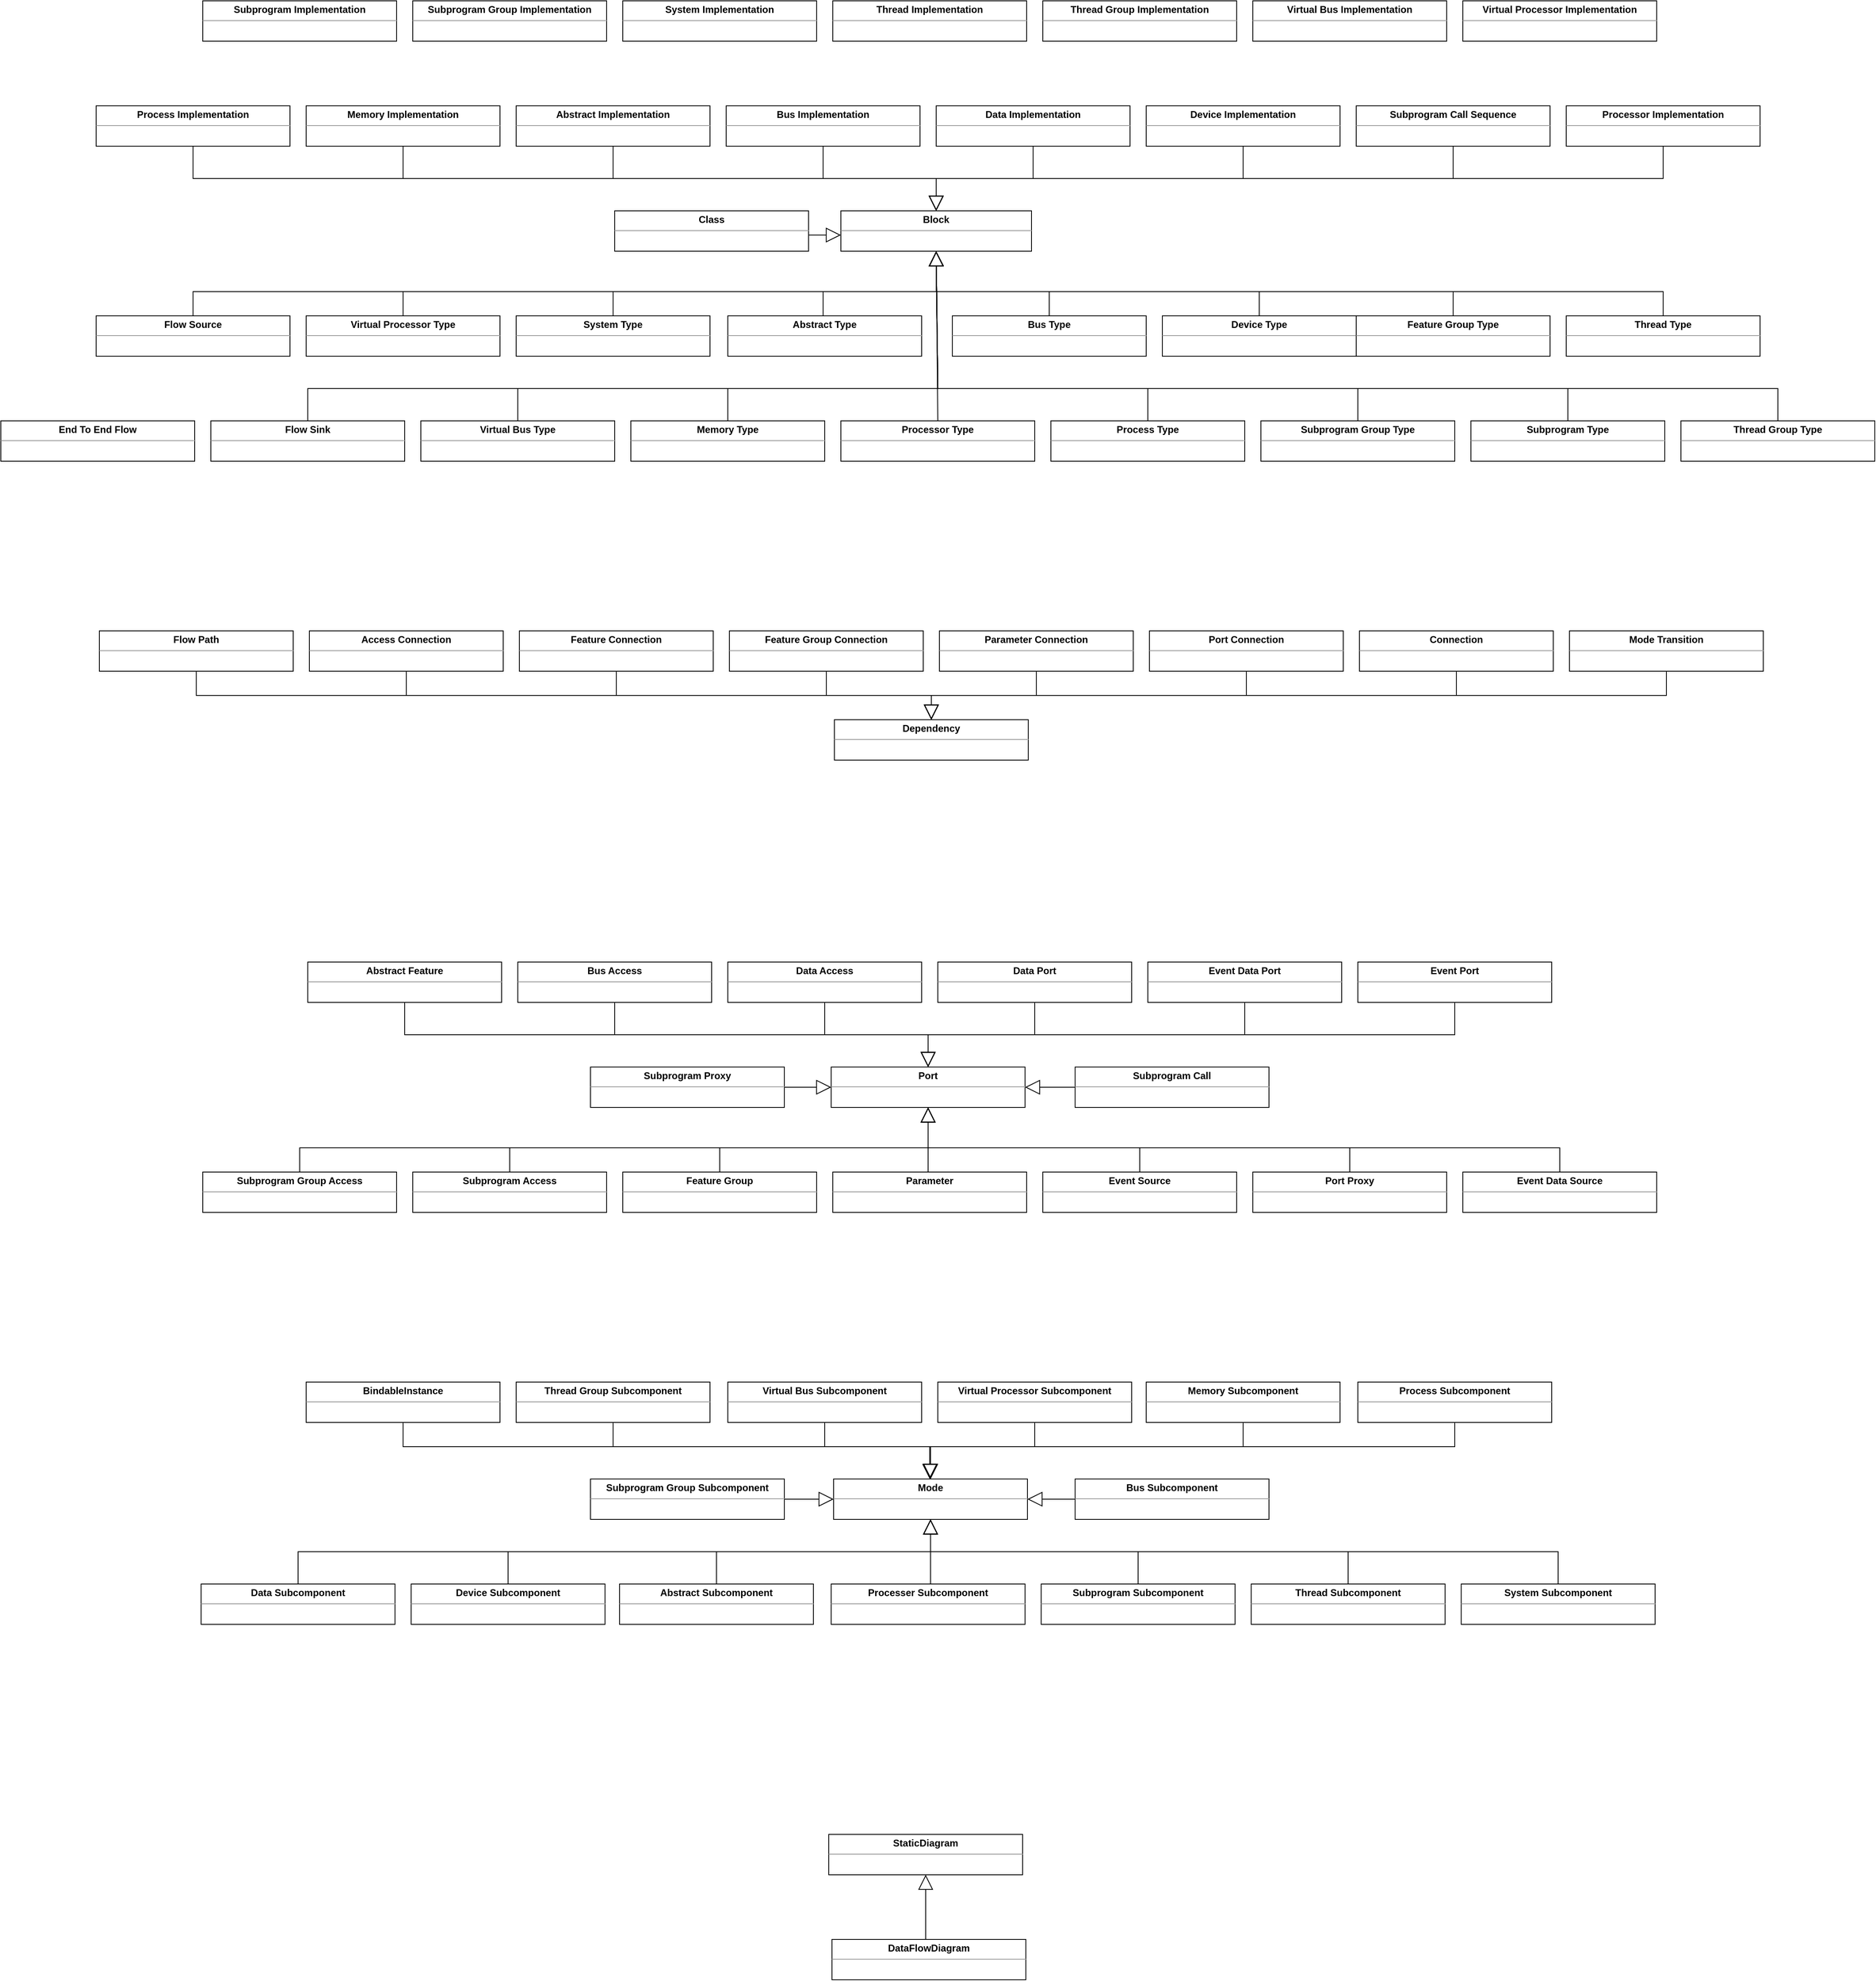 <mxfile version="16.0.0" type="github">
  <diagram id="YCTGJR02snR9csBezVZd" name="Page-1">
    <mxGraphModel dx="1939" dy="1593" grid="1" gridSize="10" guides="1" tooltips="1" connect="1" arrows="1" fold="1" page="1" pageScale="1" pageWidth="827" pageHeight="1169" math="0" shadow="0">
      <root>
        <mxCell id="0" />
        <mxCell id="1" parent="0" />
        <mxCell id="7-aJ9GHmP8vsTWekd-Si-12" value="&lt;p style=&quot;margin: 0px ; margin-top: 4px ; text-align: center&quot;&gt;&lt;b&gt;Block&lt;/b&gt;&lt;/p&gt;&lt;hr size=&quot;1&quot;&gt;&lt;div style=&quot;height: 2px&quot;&gt;&lt;/div&gt;" style="verticalAlign=top;align=left;overflow=fill;fontSize=12;fontFamily=Helvetica;html=1;" parent="1" vertex="1">
          <mxGeometry x="430" y="-780" width="236" height="50" as="geometry" />
        </mxCell>
        <mxCell id="7-aJ9GHmP8vsTWekd-Si-14" value="&lt;p style=&quot;margin: 0px ; margin-top: 4px ; text-align: center&quot;&gt;&lt;b&gt;Abstract Type&lt;/b&gt;&lt;/p&gt;&lt;hr size=&quot;1&quot;&gt;&lt;div style=&quot;height: 2px&quot;&gt;&lt;/div&gt;" style="verticalAlign=top;align=left;overflow=fill;fontSize=12;fontFamily=Helvetica;html=1;" parent="1" vertex="1">
          <mxGeometry x="290" y="-650" width="240" height="50" as="geometry" />
        </mxCell>
        <mxCell id="7-aJ9GHmP8vsTWekd-Si-15" value="&lt;p style=&quot;margin: 0px ; margin-top: 4px ; text-align: center&quot;&gt;&lt;b&gt;Bus Type&lt;/b&gt;&lt;/p&gt;&lt;hr size=&quot;1&quot;&gt;&lt;div style=&quot;height: 2px&quot;&gt;&lt;/div&gt;" style="verticalAlign=top;align=left;overflow=fill;fontSize=12;fontFamily=Helvetica;html=1;" parent="1" vertex="1">
          <mxGeometry x="568" y="-650" width="240" height="50" as="geometry" />
        </mxCell>
        <mxCell id="7-aJ9GHmP8vsTWekd-Si-16" value="&lt;p style=&quot;margin: 0px ; margin-top: 4px ; text-align: center&quot;&gt;&lt;b&gt;Device Type&lt;/b&gt;&lt;/p&gt;&lt;hr size=&quot;1&quot;&gt;&lt;div style=&quot;height: 2px&quot;&gt;&lt;/div&gt;" style="verticalAlign=top;align=left;overflow=fill;fontSize=12;fontFamily=Helvetica;html=1;" parent="1" vertex="1">
          <mxGeometry x="828" y="-650" width="240" height="50" as="geometry" />
        </mxCell>
        <mxCell id="7-aJ9GHmP8vsTWekd-Si-17" value="&lt;p style=&quot;margin: 0px ; margin-top: 4px ; text-align: center&quot;&gt;&lt;b&gt;Fe&lt;span style=&quot;white-space: pre&quot;&gt;ature Group&lt;/span&gt;&amp;nbsp;Type&lt;/b&gt;&lt;/p&gt;&lt;hr size=&quot;1&quot;&gt;&lt;div style=&quot;height: 2px&quot;&gt;&lt;/div&gt;" style="verticalAlign=top;align=left;overflow=fill;fontSize=12;fontFamily=Helvetica;html=1;" parent="1" vertex="1">
          <mxGeometry x="1068" y="-650" width="240" height="50" as="geometry" />
        </mxCell>
        <mxCell id="7-aJ9GHmP8vsTWekd-Si-18" value="&lt;p style=&quot;margin: 0px ; margin-top: 4px ; text-align: center&quot;&gt;&lt;b&gt;Memory Type&lt;/b&gt;&lt;/p&gt;&lt;hr size=&quot;1&quot;&gt;&lt;div style=&quot;height: 2px&quot;&gt;&lt;/div&gt;" style="verticalAlign=top;align=left;overflow=fill;fontSize=12;fontFamily=Helvetica;html=1;" parent="1" vertex="1">
          <mxGeometry x="170" y="-520" width="240" height="50" as="geometry" />
        </mxCell>
        <mxCell id="7-aJ9GHmP8vsTWekd-Si-19" value="&lt;p style=&quot;margin: 0px ; margin-top: 4px ; text-align: center&quot;&gt;&lt;b&gt;Process Type&lt;/b&gt;&lt;/p&gt;&lt;hr size=&quot;1&quot;&gt;&lt;div style=&quot;height: 2px&quot;&gt;&lt;/div&gt;" style="verticalAlign=top;align=left;overflow=fill;fontSize=12;fontFamily=Helvetica;html=1;" parent="1" vertex="1">
          <mxGeometry x="690" y="-520" width="240" height="50" as="geometry" />
        </mxCell>
        <mxCell id="7-aJ9GHmP8vsTWekd-Si-20" value="&lt;p style=&quot;margin: 0px ; margin-top: 4px ; text-align: center&quot;&gt;&lt;b&gt;Processor Type&lt;/b&gt;&lt;/p&gt;&lt;hr size=&quot;1&quot;&gt;&lt;div style=&quot;height: 2px&quot;&gt;&lt;/div&gt;" style="verticalAlign=top;align=left;overflow=fill;fontSize=12;fontFamily=Helvetica;html=1;" parent="1" vertex="1">
          <mxGeometry x="430" y="-520" width="240" height="50" as="geometry" />
        </mxCell>
        <mxCell id="7-aJ9GHmP8vsTWekd-Si-21" value="&lt;p style=&quot;margin: 0px ; margin-top: 4px ; text-align: center&quot;&gt;&lt;b&gt;Subprogram Type&lt;/b&gt;&lt;/p&gt;&lt;hr size=&quot;1&quot;&gt;&lt;div style=&quot;height: 2px&quot;&gt;&lt;/div&gt;" style="verticalAlign=top;align=left;overflow=fill;fontSize=12;fontFamily=Helvetica;html=1;" parent="1" vertex="1">
          <mxGeometry x="1210" y="-520" width="240" height="50" as="geometry" />
        </mxCell>
        <mxCell id="7-aJ9GHmP8vsTWekd-Si-22" value="&lt;p style=&quot;margin: 0px ; margin-top: 4px ; text-align: center&quot;&gt;&lt;b&gt;Subprogram Group Type&lt;/b&gt;&lt;/p&gt;&lt;hr size=&quot;1&quot;&gt;&lt;div style=&quot;height: 2px&quot;&gt;&lt;/div&gt;" style="verticalAlign=top;align=left;overflow=fill;fontSize=12;fontFamily=Helvetica;html=1;" parent="1" vertex="1">
          <mxGeometry x="950" y="-520" width="240" height="50" as="geometry" />
        </mxCell>
        <mxCell id="7-aJ9GHmP8vsTWekd-Si-23" value="&lt;p style=&quot;margin: 0px ; margin-top: 4px ; text-align: center&quot;&gt;&lt;b&gt;System Type&lt;/b&gt;&lt;/p&gt;&lt;hr size=&quot;1&quot;&gt;&lt;div style=&quot;height: 2px&quot;&gt;&lt;/div&gt;" style="verticalAlign=top;align=left;overflow=fill;fontSize=12;fontFamily=Helvetica;html=1;" parent="1" vertex="1">
          <mxGeometry x="28" y="-650" width="240" height="50" as="geometry" />
        </mxCell>
        <mxCell id="7-aJ9GHmP8vsTWekd-Si-24" value="&lt;p style=&quot;margin: 0px ; margin-top: 4px ; text-align: center&quot;&gt;&lt;b&gt;Thread Type&lt;/b&gt;&lt;/p&gt;&lt;hr size=&quot;1&quot;&gt;&lt;div style=&quot;height: 2px&quot;&gt;&lt;/div&gt;" style="verticalAlign=top;align=left;overflow=fill;fontSize=12;fontFamily=Helvetica;html=1;" parent="1" vertex="1">
          <mxGeometry x="1328" y="-650" width="240" height="50" as="geometry" />
        </mxCell>
        <mxCell id="7-aJ9GHmP8vsTWekd-Si-25" value="&lt;p style=&quot;margin: 0px ; margin-top: 4px ; text-align: center&quot;&gt;&lt;b&gt;Thread Group Type&lt;/b&gt;&lt;/p&gt;&lt;hr size=&quot;1&quot;&gt;&lt;div style=&quot;height: 2px&quot;&gt;&lt;/div&gt;" style="verticalAlign=top;align=left;overflow=fill;fontSize=12;fontFamily=Helvetica;html=1;" parent="1" vertex="1">
          <mxGeometry x="1470" y="-520" width="240" height="50" as="geometry" />
        </mxCell>
        <mxCell id="7-aJ9GHmP8vsTWekd-Si-26" value="&lt;p style=&quot;margin: 0px ; margin-top: 4px ; text-align: center&quot;&gt;&lt;b&gt;Virtual Bus Type&lt;/b&gt;&lt;/p&gt;&lt;hr size=&quot;1&quot;&gt;&lt;div style=&quot;height: 2px&quot;&gt;&lt;/div&gt;" style="verticalAlign=top;align=left;overflow=fill;fontSize=12;fontFamily=Helvetica;html=1;" parent="1" vertex="1">
          <mxGeometry x="-90" y="-520" width="240" height="50" as="geometry" />
        </mxCell>
        <mxCell id="7-aJ9GHmP8vsTWekd-Si-27" value="&lt;p style=&quot;margin: 0px ; margin-top: 4px ; text-align: center&quot;&gt;&lt;b&gt;Virtual Processor Type&lt;/b&gt;&lt;/p&gt;&lt;hr size=&quot;1&quot;&gt;&lt;div style=&quot;height: 2px&quot;&gt;&lt;/div&gt;" style="verticalAlign=top;align=left;overflow=fill;fontSize=12;fontFamily=Helvetica;html=1;" parent="1" vertex="1">
          <mxGeometry x="-232" y="-650" width="240" height="50" as="geometry" />
        </mxCell>
        <mxCell id="7-aJ9GHmP8vsTWekd-Si-29" value="&lt;p style=&quot;margin: 0px ; margin-top: 4px ; text-align: center&quot;&gt;&lt;b&gt;Dependency&lt;/b&gt;&lt;/p&gt;&lt;hr size=&quot;1&quot;&gt;&lt;div style=&quot;height: 2px&quot;&gt;&lt;/div&gt;" style="verticalAlign=top;align=left;overflow=fill;fontSize=12;fontFamily=Helvetica;html=1;" parent="1" vertex="1">
          <mxGeometry x="422" y="-150" width="240" height="50" as="geometry" />
        </mxCell>
        <mxCell id="7-aJ9GHmP8vsTWekd-Si-30" value="&lt;p style=&quot;margin: 0px ; margin-top: 4px ; text-align: center&quot;&gt;&lt;b&gt;Access Connection&lt;/b&gt;&lt;/p&gt;&lt;hr size=&quot;1&quot;&gt;&lt;div style=&quot;height: 2px&quot;&gt;&lt;/div&gt;" style="verticalAlign=top;align=left;overflow=fill;fontSize=12;fontFamily=Helvetica;html=1;" parent="1" vertex="1">
          <mxGeometry x="-228" y="-260" width="240" height="50" as="geometry" />
        </mxCell>
        <mxCell id="7-aJ9GHmP8vsTWekd-Si-31" value="&lt;p style=&quot;margin: 0px ; margin-top: 4px ; text-align: center&quot;&gt;&lt;b&gt;Feature Connection&lt;/b&gt;&lt;/p&gt;&lt;hr size=&quot;1&quot;&gt;&lt;div style=&quot;height: 2px&quot;&gt;&lt;/div&gt;" style="verticalAlign=top;align=left;overflow=fill;fontSize=12;fontFamily=Helvetica;html=1;" parent="1" vertex="1">
          <mxGeometry x="32" y="-260" width="240" height="50" as="geometry" />
        </mxCell>
        <mxCell id="7-aJ9GHmP8vsTWekd-Si-32" value="&lt;p style=&quot;margin: 0px ; margin-top: 4px ; text-align: center&quot;&gt;&lt;b&gt;Feature Group Connection&lt;/b&gt;&lt;/p&gt;&lt;hr size=&quot;1&quot;&gt;&lt;div style=&quot;height: 2px&quot;&gt;&lt;/div&gt;" style="verticalAlign=top;align=left;overflow=fill;fontSize=12;fontFamily=Helvetica;html=1;" parent="1" vertex="1">
          <mxGeometry x="292" y="-260" width="240" height="50" as="geometry" />
        </mxCell>
        <mxCell id="7-aJ9GHmP8vsTWekd-Si-34" value="&lt;p style=&quot;margin: 0px ; margin-top: 4px ; text-align: center&quot;&gt;&lt;b&gt;Parameter Connection&lt;/b&gt;&lt;/p&gt;&lt;hr size=&quot;1&quot;&gt;&lt;div style=&quot;height: 2px&quot;&gt;&lt;/div&gt;" style="verticalAlign=top;align=left;overflow=fill;fontSize=12;fontFamily=Helvetica;html=1;" parent="1" vertex="1">
          <mxGeometry x="552" y="-260" width="240" height="50" as="geometry" />
        </mxCell>
        <mxCell id="7-aJ9GHmP8vsTWekd-Si-35" value="&lt;p style=&quot;margin: 0px ; margin-top: 4px ; text-align: center&quot;&gt;&lt;b&gt;Port Connection&lt;/b&gt;&lt;/p&gt;&lt;hr size=&quot;1&quot;&gt;&lt;div style=&quot;height: 2px&quot;&gt;&lt;/div&gt;" style="verticalAlign=top;align=left;overflow=fill;fontSize=12;fontFamily=Helvetica;html=1;" parent="1" vertex="1">
          <mxGeometry x="812" y="-260" width="240" height="50" as="geometry" />
        </mxCell>
        <mxCell id="7-aJ9GHmP8vsTWekd-Si-36" value="&lt;p style=&quot;margin: 0px ; margin-top: 4px ; text-align: center&quot;&gt;&lt;b&gt;Connection&lt;/b&gt;&lt;/p&gt;&lt;hr size=&quot;1&quot;&gt;&lt;div style=&quot;height: 2px&quot;&gt;&lt;/div&gt;" style="verticalAlign=top;align=left;overflow=fill;fontSize=12;fontFamily=Helvetica;html=1;" parent="1" vertex="1">
          <mxGeometry x="1072" y="-260" width="240" height="50" as="geometry" />
        </mxCell>
        <mxCell id="7-aJ9GHmP8vsTWekd-Si-37" value="&lt;p style=&quot;margin: 0px ; margin-top: 4px ; text-align: center&quot;&gt;&lt;b&gt;Port&lt;/b&gt;&lt;/p&gt;&lt;hr size=&quot;1&quot;&gt;&lt;div style=&quot;height: 2px&quot;&gt;&lt;/div&gt;" style="verticalAlign=top;align=left;overflow=fill;fontSize=12;fontFamily=Helvetica;html=1;" parent="1" vertex="1">
          <mxGeometry x="418" y="280" width="240" height="50" as="geometry" />
        </mxCell>
        <mxCell id="7-aJ9GHmP8vsTWekd-Si-38" value="&lt;p style=&quot;margin: 0px ; margin-top: 4px ; text-align: center&quot;&gt;&lt;b&gt;Bus Access&lt;/b&gt;&lt;/p&gt;&lt;hr size=&quot;1&quot;&gt;&lt;div style=&quot;height: 2px&quot;&gt;&lt;/div&gt;" style="verticalAlign=top;align=left;overflow=fill;fontSize=12;fontFamily=Helvetica;html=1;" parent="1" vertex="1">
          <mxGeometry x="30" y="150" width="240" height="50" as="geometry" />
        </mxCell>
        <mxCell id="7-aJ9GHmP8vsTWekd-Si-39" value="&lt;p style=&quot;margin: 0px ; margin-top: 4px ; text-align: center&quot;&gt;&lt;b&gt;Abstract Feature&lt;/b&gt;&lt;/p&gt;&lt;hr size=&quot;1&quot;&gt;&lt;div style=&quot;height: 2px&quot;&gt;&lt;/div&gt;" style="verticalAlign=top;align=left;overflow=fill;fontSize=12;fontFamily=Helvetica;html=1;" parent="1" vertex="1">
          <mxGeometry x="-230" y="150" width="240" height="50" as="geometry" />
        </mxCell>
        <mxCell id="7-aJ9GHmP8vsTWekd-Si-40" value="&lt;p style=&quot;margin: 0px ; margin-top: 4px ; text-align: center&quot;&gt;&lt;b&gt;Data Access&lt;/b&gt;&lt;/p&gt;&lt;hr size=&quot;1&quot;&gt;&lt;div style=&quot;height: 2px&quot;&gt;&lt;/div&gt;" style="verticalAlign=top;align=left;overflow=fill;fontSize=12;fontFamily=Helvetica;html=1;" parent="1" vertex="1">
          <mxGeometry x="290" y="150" width="240" height="50" as="geometry" />
        </mxCell>
        <mxCell id="7-aJ9GHmP8vsTWekd-Si-41" value="&lt;p style=&quot;margin: 0px ; margin-top: 4px ; text-align: center&quot;&gt;&lt;b&gt;Data Port&lt;/b&gt;&lt;/p&gt;&lt;hr size=&quot;1&quot;&gt;&lt;div style=&quot;height: 2px&quot;&gt;&lt;/div&gt;" style="verticalAlign=top;align=left;overflow=fill;fontSize=12;fontFamily=Helvetica;html=1;" parent="1" vertex="1">
          <mxGeometry x="550" y="150" width="240" height="50" as="geometry" />
        </mxCell>
        <mxCell id="7-aJ9GHmP8vsTWekd-Si-42" value="&lt;p style=&quot;margin: 0px ; margin-top: 4px ; text-align: center&quot;&gt;&lt;b&gt;Event Data Port&lt;/b&gt;&lt;/p&gt;&lt;hr size=&quot;1&quot;&gt;&lt;div style=&quot;height: 2px&quot;&gt;&lt;/div&gt;" style="verticalAlign=top;align=left;overflow=fill;fontSize=12;fontFamily=Helvetica;html=1;" parent="1" vertex="1">
          <mxGeometry x="810" y="150" width="240" height="50" as="geometry" />
        </mxCell>
        <mxCell id="7-aJ9GHmP8vsTWekd-Si-43" value="&lt;p style=&quot;margin: 0px ; margin-top: 4px ; text-align: center&quot;&gt;&lt;b&gt;Event Port&lt;/b&gt;&lt;/p&gt;&lt;hr size=&quot;1&quot;&gt;&lt;div style=&quot;height: 2px&quot;&gt;&lt;/div&gt;" style="verticalAlign=top;align=left;overflow=fill;fontSize=12;fontFamily=Helvetica;html=1;" parent="1" vertex="1">
          <mxGeometry x="1070" y="150" width="240" height="50" as="geometry" />
        </mxCell>
        <mxCell id="7-aJ9GHmP8vsTWekd-Si-44" value="&lt;p style=&quot;margin: 0px ; margin-top: 4px ; text-align: center&quot;&gt;&lt;b&gt;Feature Group&lt;/b&gt;&lt;/p&gt;&lt;hr size=&quot;1&quot;&gt;&lt;div style=&quot;height: 2px&quot;&gt;&lt;/div&gt;" style="verticalAlign=top;align=left;overflow=fill;fontSize=12;fontFamily=Helvetica;html=1;" parent="1" vertex="1">
          <mxGeometry x="160" y="410" width="240" height="50" as="geometry" />
        </mxCell>
        <mxCell id="7-aJ9GHmP8vsTWekd-Si-45" value="&lt;p style=&quot;margin: 0px ; margin-top: 4px ; text-align: center&quot;&gt;&lt;b&gt;Parameter&lt;/b&gt;&lt;/p&gt;&lt;hr size=&quot;1&quot;&gt;&lt;div style=&quot;height: 2px&quot;&gt;&lt;/div&gt;" style="verticalAlign=top;align=left;overflow=fill;fontSize=12;fontFamily=Helvetica;html=1;" parent="1" vertex="1">
          <mxGeometry x="420" y="410" width="240" height="50" as="geometry" />
        </mxCell>
        <mxCell id="7-aJ9GHmP8vsTWekd-Si-46" value="&lt;p style=&quot;margin: 0px ; margin-top: 4px ; text-align: center&quot;&gt;&lt;b&gt;Subprogram Access&lt;/b&gt;&lt;/p&gt;&lt;hr size=&quot;1&quot;&gt;&lt;div style=&quot;height: 2px&quot;&gt;&lt;/div&gt;" style="verticalAlign=top;align=left;overflow=fill;fontSize=12;fontFamily=Helvetica;html=1;" parent="1" vertex="1">
          <mxGeometry x="-100" y="410" width="240" height="50" as="geometry" />
        </mxCell>
        <mxCell id="7-aJ9GHmP8vsTWekd-Si-47" value="&lt;p style=&quot;margin: 0px ; margin-top: 4px ; text-align: center&quot;&gt;&lt;b&gt;Subprogram Group Access&lt;/b&gt;&lt;/p&gt;&lt;hr size=&quot;1&quot;&gt;&lt;div style=&quot;height: 2px&quot;&gt;&lt;/div&gt;" style="verticalAlign=top;align=left;overflow=fill;fontSize=12;fontFamily=Helvetica;html=1;" parent="1" vertex="1">
          <mxGeometry x="-360" y="410" width="240" height="50" as="geometry" />
        </mxCell>
        <mxCell id="7-aJ9GHmP8vsTWekd-Si-48" value="&lt;p style=&quot;margin: 0px ; margin-top: 4px ; text-align: center&quot;&gt;&lt;b&gt;Event Source&lt;/b&gt;&lt;br&gt;&lt;/p&gt;&lt;hr size=&quot;1&quot;&gt;&lt;div style=&quot;height: 2px&quot;&gt;&lt;/div&gt;" style="verticalAlign=top;align=left;overflow=fill;fontSize=12;fontFamily=Helvetica;html=1;" parent="1" vertex="1">
          <mxGeometry x="680" y="410" width="240" height="50" as="geometry" />
        </mxCell>
        <mxCell id="7-aJ9GHmP8vsTWekd-Si-49" value="&lt;p style=&quot;margin: 0px ; margin-top: 4px ; text-align: center&quot;&gt;&lt;b&gt;Event Data Source&lt;/b&gt;&lt;br&gt;&lt;/p&gt;&lt;hr size=&quot;1&quot;&gt;&lt;div style=&quot;height: 2px&quot;&gt;&lt;/div&gt;" style="verticalAlign=top;align=left;overflow=fill;fontSize=12;fontFamily=Helvetica;html=1;" parent="1" vertex="1">
          <mxGeometry x="1200" y="410" width="240" height="50" as="geometry" />
        </mxCell>
        <mxCell id="7-aJ9GHmP8vsTWekd-Si-50" value="&lt;p style=&quot;margin: 0px ; margin-top: 4px ; text-align: center&quot;&gt;&lt;b&gt;Subprogram Proxy&lt;/b&gt;&lt;/p&gt;&lt;hr size=&quot;1&quot;&gt;&lt;div style=&quot;height: 2px&quot;&gt;&lt;/div&gt;" style="verticalAlign=top;align=left;overflow=fill;fontSize=12;fontFamily=Helvetica;html=1;" parent="1" vertex="1">
          <mxGeometry x="120" y="280" width="240" height="50" as="geometry" />
        </mxCell>
        <mxCell id="7-aJ9GHmP8vsTWekd-Si-51" value="&lt;p style=&quot;margin: 0px ; margin-top: 4px ; text-align: center&quot;&gt;&lt;b&gt;Port Proxy&lt;/b&gt;&lt;/p&gt;&lt;hr size=&quot;1&quot;&gt;&lt;div style=&quot;height: 2px&quot;&gt;&lt;/div&gt;" style="verticalAlign=top;align=left;overflow=fill;fontSize=12;fontFamily=Helvetica;html=1;" parent="1" vertex="1">
          <mxGeometry x="940" y="410" width="240" height="50" as="geometry" />
        </mxCell>
        <mxCell id="7-aJ9GHmP8vsTWekd-Si-52" value="&lt;p style=&quot;margin: 0px ; margin-top: 4px ; text-align: center&quot;&gt;&lt;b&gt;BindableInstance&lt;/b&gt;&lt;/p&gt;&lt;hr size=&quot;1&quot;&gt;&lt;div style=&quot;height: 2px&quot;&gt;&lt;/div&gt;" style="verticalAlign=top;align=left;overflow=fill;fontSize=12;fontFamily=Helvetica;html=1;" parent="1" vertex="1">
          <mxGeometry x="-232" y="670" width="240" height="50" as="geometry" />
        </mxCell>
        <mxCell id="7-aJ9GHmP8vsTWekd-Si-53" value="&lt;p style=&quot;margin: 0px ; margin-top: 4px ; text-align: center&quot;&gt;&lt;b&gt;Abstract Subcomponent&lt;/b&gt;&lt;/p&gt;&lt;hr size=&quot;1&quot;&gt;&lt;div style=&quot;height: 2px&quot;&gt;&lt;/div&gt;" style="verticalAlign=top;align=left;overflow=fill;fontSize=12;fontFamily=Helvetica;html=1;" parent="1" vertex="1">
          <mxGeometry x="156" y="920" width="240" height="50" as="geometry" />
        </mxCell>
        <mxCell id="7-aJ9GHmP8vsTWekd-Si-54" value="&lt;p style=&quot;margin: 0px ; margin-top: 4px ; text-align: center&quot;&gt;&lt;b&gt;Bus Subcomponent&lt;/b&gt;&lt;/p&gt;&lt;hr size=&quot;1&quot;&gt;&lt;div style=&quot;height: 2px&quot;&gt;&lt;/div&gt;" style="verticalAlign=top;align=left;overflow=fill;fontSize=12;fontFamily=Helvetica;html=1;" parent="1" vertex="1">
          <mxGeometry x="720" y="790" width="240" height="50" as="geometry" />
        </mxCell>
        <mxCell id="7-aJ9GHmP8vsTWekd-Si-55" value="&lt;p style=&quot;margin: 0px ; margin-top: 4px ; text-align: center&quot;&gt;&lt;b&gt;Data Subcomponent&lt;/b&gt;&lt;/p&gt;&lt;hr size=&quot;1&quot;&gt;&lt;div style=&quot;height: 2px&quot;&gt;&lt;/div&gt;" style="verticalAlign=top;align=left;overflow=fill;fontSize=12;fontFamily=Helvetica;html=1;" parent="1" vertex="1">
          <mxGeometry x="-362" y="920" width="240" height="50" as="geometry" />
        </mxCell>
        <mxCell id="7-aJ9GHmP8vsTWekd-Si-56" value="&lt;p style=&quot;margin: 0px ; margin-top: 4px ; text-align: center&quot;&gt;&lt;b&gt;Device Subcomponent&lt;/b&gt;&lt;/p&gt;&lt;hr size=&quot;1&quot;&gt;&lt;div style=&quot;height: 2px&quot;&gt;&lt;/div&gt;" style="verticalAlign=top;align=left;overflow=fill;fontSize=12;fontFamily=Helvetica;html=1;" parent="1" vertex="1">
          <mxGeometry x="-102" y="920" width="240" height="50" as="geometry" />
        </mxCell>
        <mxCell id="7-aJ9GHmP8vsTWekd-Si-57" value="&lt;p style=&quot;margin: 0px ; margin-top: 4px ; text-align: center&quot;&gt;&lt;b&gt;Memory Subcomponent&lt;/b&gt;&lt;/p&gt;&lt;hr size=&quot;1&quot;&gt;&lt;div style=&quot;height: 2px&quot;&gt;&lt;/div&gt;" style="verticalAlign=top;align=left;overflow=fill;fontSize=12;fontFamily=Helvetica;html=1;" parent="1" vertex="1">
          <mxGeometry x="808" y="670" width="240" height="50" as="geometry" />
        </mxCell>
        <mxCell id="7-aJ9GHmP8vsTWekd-Si-58" value="&lt;p style=&quot;margin: 0px ; margin-top: 4px ; text-align: center&quot;&gt;&lt;b&gt;Process Subcomponent&lt;/b&gt;&lt;/p&gt;&lt;hr size=&quot;1&quot;&gt;&lt;div style=&quot;height: 2px&quot;&gt;&lt;/div&gt;" style="verticalAlign=top;align=left;overflow=fill;fontSize=12;fontFamily=Helvetica;html=1;" parent="1" vertex="1">
          <mxGeometry x="1070" y="670" width="240" height="50" as="geometry" />
        </mxCell>
        <mxCell id="7-aJ9GHmP8vsTWekd-Si-59" value="&lt;p style=&quot;margin: 0px ; margin-top: 4px ; text-align: center&quot;&gt;&lt;b&gt;Processer Subcomponent&lt;/b&gt;&lt;/p&gt;&lt;hr size=&quot;1&quot;&gt;&lt;div style=&quot;height: 2px&quot;&gt;&lt;/div&gt;" style="verticalAlign=top;align=left;overflow=fill;fontSize=12;fontFamily=Helvetica;html=1;" parent="1" vertex="1">
          <mxGeometry x="418" y="920" width="240" height="50" as="geometry" />
        </mxCell>
        <mxCell id="7-aJ9GHmP8vsTWekd-Si-60" value="&lt;p style=&quot;margin: 0px ; margin-top: 4px ; text-align: center&quot;&gt;&lt;b&gt;Subprogram Subcomponent&lt;/b&gt;&lt;/p&gt;&lt;hr size=&quot;1&quot;&gt;&lt;div style=&quot;height: 2px&quot;&gt;&lt;/div&gt;" style="verticalAlign=top;align=left;overflow=fill;fontSize=12;fontFamily=Helvetica;html=1;" parent="1" vertex="1">
          <mxGeometry x="678" y="920" width="240" height="50" as="geometry" />
        </mxCell>
        <mxCell id="7-aJ9GHmP8vsTWekd-Si-61" value="&lt;p style=&quot;margin: 0px ; margin-top: 4px ; text-align: center&quot;&gt;&lt;b&gt;Subprogram Group Subcomponent&lt;/b&gt;&lt;/p&gt;&lt;hr size=&quot;1&quot;&gt;&lt;div style=&quot;height: 2px&quot;&gt;&lt;/div&gt;" style="verticalAlign=top;align=left;overflow=fill;fontSize=12;fontFamily=Helvetica;html=1;" parent="1" vertex="1">
          <mxGeometry x="120" y="790" width="240" height="50" as="geometry" />
        </mxCell>
        <mxCell id="7-aJ9GHmP8vsTWekd-Si-62" value="&lt;p style=&quot;margin: 0px ; margin-top: 4px ; text-align: center&quot;&gt;&lt;b&gt;System Subcomponent&lt;/b&gt;&lt;/p&gt;&lt;hr size=&quot;1&quot;&gt;&lt;div style=&quot;height: 2px&quot;&gt;&lt;/div&gt;" style="verticalAlign=top;align=left;overflow=fill;fontSize=12;fontFamily=Helvetica;html=1;" parent="1" vertex="1">
          <mxGeometry x="1198" y="920" width="240" height="50" as="geometry" />
        </mxCell>
        <mxCell id="7-aJ9GHmP8vsTWekd-Si-63" value="&lt;p style=&quot;margin: 0px ; margin-top: 4px ; text-align: center&quot;&gt;&lt;b&gt;Thread Subcomponent&lt;/b&gt;&lt;/p&gt;&lt;hr size=&quot;1&quot;&gt;&lt;div style=&quot;height: 2px&quot;&gt;&lt;/div&gt;" style="verticalAlign=top;align=left;overflow=fill;fontSize=12;fontFamily=Helvetica;html=1;" parent="1" vertex="1">
          <mxGeometry x="938" y="920" width="240" height="50" as="geometry" />
        </mxCell>
        <mxCell id="7-aJ9GHmP8vsTWekd-Si-64" value="&lt;p style=&quot;margin: 0px ; margin-top: 4px ; text-align: center&quot;&gt;&lt;b&gt;Thread Group Subcomponent&lt;/b&gt;&lt;/p&gt;&lt;hr size=&quot;1&quot;&gt;&lt;div style=&quot;height: 2px&quot;&gt;&lt;/div&gt;" style="verticalAlign=top;align=left;overflow=fill;fontSize=12;fontFamily=Helvetica;html=1;" parent="1" vertex="1">
          <mxGeometry x="28" y="670" width="240" height="50" as="geometry" />
        </mxCell>
        <mxCell id="7-aJ9GHmP8vsTWekd-Si-65" value="&lt;p style=&quot;margin: 0px ; margin-top: 4px ; text-align: center&quot;&gt;&lt;b&gt;Virtual Bus Subcomponent&lt;/b&gt;&lt;/p&gt;&lt;hr size=&quot;1&quot;&gt;&lt;div style=&quot;height: 2px&quot;&gt;&lt;/div&gt;" style="verticalAlign=top;align=left;overflow=fill;fontSize=12;fontFamily=Helvetica;html=1;" parent="1" vertex="1">
          <mxGeometry x="290" y="670" width="240" height="50" as="geometry" />
        </mxCell>
        <mxCell id="7-aJ9GHmP8vsTWekd-Si-66" value="&lt;p style=&quot;margin: 0px ; margin-top: 4px ; text-align: center&quot;&gt;&lt;b&gt;Virtual&amp;nbsp;Processor&amp;nbsp;Subcomponent&lt;/b&gt;&lt;/p&gt;&lt;hr size=&quot;1&quot;&gt;&lt;div style=&quot;height: 2px&quot;&gt;&lt;/div&gt;" style="verticalAlign=top;align=left;overflow=fill;fontSize=12;fontFamily=Helvetica;html=1;" parent="1" vertex="1">
          <mxGeometry x="550" y="670" width="240" height="50" as="geometry" />
        </mxCell>
        <mxCell id="7-aJ9GHmP8vsTWekd-Si-67" value="&lt;p style=&quot;margin: 0px ; margin-top: 4px ; text-align: center&quot;&gt;&lt;b&gt;Flow Path&lt;/b&gt;&lt;/p&gt;&lt;hr size=&quot;1&quot;&gt;&lt;div style=&quot;height: 2px&quot;&gt;&lt;/div&gt;" style="verticalAlign=top;align=left;overflow=fill;fontSize=12;fontFamily=Helvetica;html=1;" parent="1" vertex="1">
          <mxGeometry x="-488" y="-260" width="240" height="50" as="geometry" />
        </mxCell>
        <mxCell id="7-aJ9GHmP8vsTWekd-Si-68" value="&lt;p style=&quot;margin: 0px ; margin-top: 4px ; text-align: center&quot;&gt;&lt;b&gt;Flow Sink&lt;/b&gt;&lt;/p&gt;&lt;hr size=&quot;1&quot;&gt;&lt;div style=&quot;height: 2px&quot;&gt;&lt;/div&gt;" style="verticalAlign=top;align=left;overflow=fill;fontSize=12;fontFamily=Helvetica;html=1;" parent="1" vertex="1">
          <mxGeometry x="-350" y="-520" width="240" height="50" as="geometry" />
        </mxCell>
        <mxCell id="7-aJ9GHmP8vsTWekd-Si-69" value="&lt;p style=&quot;margin: 0px ; margin-top: 4px ; text-align: center&quot;&gt;&lt;b&gt;Flow Source&lt;/b&gt;&lt;/p&gt;&lt;hr size=&quot;1&quot;&gt;&lt;div style=&quot;height: 2px&quot;&gt;&lt;/div&gt;" style="verticalAlign=top;align=left;overflow=fill;fontSize=12;fontFamily=Helvetica;html=1;" parent="1" vertex="1">
          <mxGeometry x="-492" y="-650" width="240" height="50" as="geometry" />
        </mxCell>
        <mxCell id="7-aJ9GHmP8vsTWekd-Si-70" value="&lt;p style=&quot;margin: 0px ; margin-top: 4px ; text-align: center&quot;&gt;&lt;b&gt;End To End Flow&lt;/b&gt;&lt;/p&gt;&lt;hr size=&quot;1&quot;&gt;&lt;div style=&quot;height: 2px&quot;&gt;&lt;/div&gt;" style="verticalAlign=top;align=left;overflow=fill;fontSize=12;fontFamily=Helvetica;html=1;" parent="1" vertex="1">
          <mxGeometry x="-610" y="-520" width="240" height="50" as="geometry" />
        </mxCell>
        <mxCell id="7-aJ9GHmP8vsTWekd-Si-71" value="&lt;p style=&quot;margin: 0px ; margin-top: 4px ; text-align: center&quot;&gt;&lt;b&gt;StaticDiagram&lt;/b&gt;&lt;/p&gt;&lt;hr size=&quot;1&quot;&gt;&lt;div style=&quot;height: 2px&quot;&gt;&lt;/div&gt;" style="verticalAlign=top;align=left;overflow=fill;fontSize=12;fontFamily=Helvetica;html=1;" parent="1" vertex="1">
          <mxGeometry x="415" y="1230" width="240" height="50" as="geometry" />
        </mxCell>
        <mxCell id="7-aJ9GHmP8vsTWekd-Si-72" value="&lt;p style=&quot;margin: 0px ; margin-top: 4px ; text-align: center&quot;&gt;&lt;b&gt;DataFlowDiagram&lt;/b&gt;&lt;/p&gt;&lt;hr size=&quot;1&quot;&gt;&lt;div style=&quot;height: 2px&quot;&gt;&lt;/div&gt;" style="verticalAlign=top;align=left;overflow=fill;fontSize=12;fontFamily=Helvetica;html=1;" parent="1" vertex="1">
          <mxGeometry x="419" y="1360" width="240" height="50" as="geometry" />
        </mxCell>
        <mxCell id="7-aJ9GHmP8vsTWekd-Si-73" value="&lt;p style=&quot;margin: 0px ; margin-top: 4px ; text-align: center&quot;&gt;&lt;b&gt;Abstract Implementation&lt;/b&gt;&lt;/p&gt;&lt;hr size=&quot;1&quot;&gt;&lt;div style=&quot;height: 2px&quot;&gt;&lt;/div&gt;" style="verticalAlign=top;align=left;overflow=fill;fontSize=12;fontFamily=Helvetica;html=1;" parent="1" vertex="1">
          <mxGeometry x="28" y="-910" width="240" height="50" as="geometry" />
        </mxCell>
        <mxCell id="7-aJ9GHmP8vsTWekd-Si-74" value="&lt;p style=&quot;margin: 0px ; margin-top: 4px ; text-align: center&quot;&gt;&lt;b&gt;Bus Implementation&lt;/b&gt;&lt;/p&gt;&lt;hr size=&quot;1&quot;&gt;&lt;div style=&quot;height: 2px&quot;&gt;&lt;/div&gt;" style="verticalAlign=top;align=left;overflow=fill;fontSize=12;fontFamily=Helvetica;html=1;" parent="1" vertex="1">
          <mxGeometry x="288" y="-910" width="240" height="50" as="geometry" />
        </mxCell>
        <mxCell id="7-aJ9GHmP8vsTWekd-Si-75" value="&lt;p style=&quot;margin: 0px ; margin-top: 4px ; text-align: center&quot;&gt;&lt;b&gt;Data Implementation&lt;/b&gt;&lt;/p&gt;&lt;hr size=&quot;1&quot;&gt;&lt;div style=&quot;height: 2px&quot;&gt;&lt;/div&gt;" style="verticalAlign=top;align=left;overflow=fill;fontSize=12;fontFamily=Helvetica;html=1;" parent="1" vertex="1">
          <mxGeometry x="548" y="-910" width="240" height="50" as="geometry" />
        </mxCell>
        <mxCell id="7-aJ9GHmP8vsTWekd-Si-76" value="&lt;p style=&quot;margin: 0px ; margin-top: 4px ; text-align: center&quot;&gt;&lt;b&gt;Device Implementation&lt;/b&gt;&lt;/p&gt;&lt;hr size=&quot;1&quot;&gt;&lt;div style=&quot;height: 2px&quot;&gt;&lt;/div&gt;" style="verticalAlign=top;align=left;overflow=fill;fontSize=12;fontFamily=Helvetica;html=1;" parent="1" vertex="1">
          <mxGeometry x="808" y="-910" width="240" height="50" as="geometry" />
        </mxCell>
        <mxCell id="7-aJ9GHmP8vsTWekd-Si-77" value="&lt;p style=&quot;margin: 0px ; margin-top: 4px ; text-align: center&quot;&gt;&lt;b&gt;Memory Implementation&lt;/b&gt;&lt;/p&gt;&lt;hr size=&quot;1&quot;&gt;&lt;div style=&quot;height: 2px&quot;&gt;&lt;/div&gt;" style="verticalAlign=top;align=left;overflow=fill;fontSize=12;fontFamily=Helvetica;html=1;" parent="1" vertex="1">
          <mxGeometry x="-232" y="-910" width="240" height="50" as="geometry" />
        </mxCell>
        <mxCell id="7-aJ9GHmP8vsTWekd-Si-78" value="&lt;p style=&quot;margin: 0px ; margin-top: 4px ; text-align: center&quot;&gt;&lt;b&gt;Process Implementation&lt;/b&gt;&lt;/p&gt;&lt;hr size=&quot;1&quot;&gt;&lt;div style=&quot;height: 2px&quot;&gt;&lt;/div&gt;" style="verticalAlign=top;align=left;overflow=fill;fontSize=12;fontFamily=Helvetica;html=1;" parent="1" vertex="1">
          <mxGeometry x="-492" y="-910" width="240" height="50" as="geometry" />
        </mxCell>
        <mxCell id="7-aJ9GHmP8vsTWekd-Si-79" value="&lt;p style=&quot;margin: 0px ; margin-top: 4px ; text-align: center&quot;&gt;&lt;b&gt;Processor Implementation&lt;/b&gt;&lt;/p&gt;&lt;hr size=&quot;1&quot;&gt;&lt;div style=&quot;height: 2px&quot;&gt;&lt;/div&gt;" style="verticalAlign=top;align=left;overflow=fill;fontSize=12;fontFamily=Helvetica;html=1;" parent="1" vertex="1">
          <mxGeometry x="1328" y="-910" width="240" height="50" as="geometry" />
        </mxCell>
        <mxCell id="7-aJ9GHmP8vsTWekd-Si-80" value="&lt;p style=&quot;margin: 0px ; margin-top: 4px ; text-align: center&quot;&gt;&lt;b&gt;Subprogram Implementation&lt;/b&gt;&lt;/p&gt;&lt;hr size=&quot;1&quot;&gt;&lt;div style=&quot;height: 2px&quot;&gt;&lt;/div&gt;" style="verticalAlign=top;align=left;overflow=fill;fontSize=12;fontFamily=Helvetica;html=1;" parent="1" vertex="1">
          <mxGeometry x="-360" y="-1040" width="240" height="50" as="geometry" />
        </mxCell>
        <mxCell id="7-aJ9GHmP8vsTWekd-Si-81" value="&lt;p style=&quot;margin: 0px ; margin-top: 4px ; text-align: center&quot;&gt;&lt;b&gt;Subprogram Group Implementation&lt;/b&gt;&lt;/p&gt;&lt;hr size=&quot;1&quot;&gt;&lt;div style=&quot;height: 2px&quot;&gt;&lt;/div&gt;" style="verticalAlign=top;align=left;overflow=fill;fontSize=12;fontFamily=Helvetica;html=1;" parent="1" vertex="1">
          <mxGeometry x="-100" y="-1040" width="240" height="50" as="geometry" />
        </mxCell>
        <mxCell id="7-aJ9GHmP8vsTWekd-Si-82" value="&lt;p style=&quot;margin: 0px ; margin-top: 4px ; text-align: center&quot;&gt;&lt;b&gt;System Implementation&lt;/b&gt;&lt;/p&gt;&lt;hr size=&quot;1&quot;&gt;&lt;div style=&quot;height: 2px&quot;&gt;&lt;/div&gt;" style="verticalAlign=top;align=left;overflow=fill;fontSize=12;fontFamily=Helvetica;html=1;" parent="1" vertex="1">
          <mxGeometry x="160" y="-1040" width="240" height="50" as="geometry" />
        </mxCell>
        <mxCell id="7-aJ9GHmP8vsTWekd-Si-83" value="&lt;p style=&quot;margin: 0px ; margin-top: 4px ; text-align: center&quot;&gt;&lt;b&gt;Thread Implementation&lt;/b&gt;&lt;/p&gt;&lt;hr size=&quot;1&quot;&gt;&lt;div style=&quot;height: 2px&quot;&gt;&lt;/div&gt;" style="verticalAlign=top;align=left;overflow=fill;fontSize=12;fontFamily=Helvetica;html=1;" parent="1" vertex="1">
          <mxGeometry x="420" y="-1040" width="240" height="50" as="geometry" />
        </mxCell>
        <mxCell id="7-aJ9GHmP8vsTWekd-Si-84" value="&lt;p style=&quot;margin: 0px ; margin-top: 4px ; text-align: center&quot;&gt;&lt;b&gt;Thread Group Implementation&lt;/b&gt;&lt;/p&gt;&lt;hr size=&quot;1&quot;&gt;&lt;div style=&quot;height: 2px&quot;&gt;&lt;/div&gt;" style="verticalAlign=top;align=left;overflow=fill;fontSize=12;fontFamily=Helvetica;html=1;" parent="1" vertex="1">
          <mxGeometry x="680" y="-1040" width="240" height="50" as="geometry" />
        </mxCell>
        <mxCell id="7-aJ9GHmP8vsTWekd-Si-85" value="&lt;p style=&quot;margin: 0px ; margin-top: 4px ; text-align: center&quot;&gt;&lt;b&gt;Virtual Bus Implementation&lt;/b&gt;&lt;/p&gt;&lt;hr size=&quot;1&quot;&gt;&lt;div style=&quot;height: 2px&quot;&gt;&lt;/div&gt;" style="verticalAlign=top;align=left;overflow=fill;fontSize=12;fontFamily=Helvetica;html=1;" parent="1" vertex="1">
          <mxGeometry x="940" y="-1040" width="240" height="50" as="geometry" />
        </mxCell>
        <mxCell id="7-aJ9GHmP8vsTWekd-Si-86" value="&lt;p style=&quot;margin: 0px ; margin-top: 4px ; text-align: center&quot;&gt;&lt;b&gt;Virtual Processor Implementation&lt;/b&gt;&lt;/p&gt;&lt;hr size=&quot;1&quot;&gt;&lt;div style=&quot;height: 2px&quot;&gt;&lt;/div&gt;" style="verticalAlign=top;align=left;overflow=fill;fontSize=12;fontFamily=Helvetica;html=1;" parent="1" vertex="1">
          <mxGeometry x="1200" y="-1040" width="240" height="50" as="geometry" />
        </mxCell>
        <mxCell id="7-aJ9GHmP8vsTWekd-Si-87" value="&lt;p style=&quot;margin: 0px ; margin-top: 4px ; text-align: center&quot;&gt;&lt;b&gt;Subprogram Call Sequence&lt;/b&gt;&lt;/p&gt;&lt;hr size=&quot;1&quot;&gt;&lt;div style=&quot;height: 2px&quot;&gt;&lt;/div&gt;" style="verticalAlign=top;align=left;overflow=fill;fontSize=12;fontFamily=Helvetica;html=1;" parent="1" vertex="1">
          <mxGeometry x="1068" y="-910" width="240" height="50" as="geometry" />
        </mxCell>
        <mxCell id="7-aJ9GHmP8vsTWekd-Si-88" value="&lt;p style=&quot;margin: 0px ; margin-top: 4px ; text-align: center&quot;&gt;&lt;b&gt;Subprogram Call&lt;/b&gt;&lt;/p&gt;&lt;hr size=&quot;1&quot;&gt;&lt;div style=&quot;height: 2px&quot;&gt;&lt;/div&gt;" style="verticalAlign=top;align=left;overflow=fill;fontSize=12;fontFamily=Helvetica;html=1;" parent="1" vertex="1">
          <mxGeometry x="720" y="280" width="240" height="50" as="geometry" />
        </mxCell>
        <mxCell id="7-aJ9GHmP8vsTWekd-Si-89" value="&lt;p style=&quot;margin: 0px ; margin-top: 4px ; text-align: center&quot;&gt;&lt;b&gt;Mode Transition&lt;/b&gt;&lt;/p&gt;&lt;hr size=&quot;1&quot;&gt;&lt;div style=&quot;height: 2px&quot;&gt;&lt;/div&gt;" style="verticalAlign=top;align=left;overflow=fill;fontSize=12;fontFamily=Helvetica;html=1;" parent="1" vertex="1">
          <mxGeometry x="1332" y="-260" width="240" height="50" as="geometry" />
        </mxCell>
        <mxCell id="7-aJ9GHmP8vsTWekd-Si-90" value="&lt;p style=&quot;margin: 0px ; margin-top: 4px ; text-align: center&quot;&gt;&lt;b&gt;Mode&lt;/b&gt;&lt;/p&gt;&lt;hr size=&quot;1&quot;&gt;&lt;div style=&quot;height: 2px&quot;&gt;&lt;/div&gt;" style="verticalAlign=top;align=left;overflow=fill;fontSize=12;fontFamily=Helvetica;html=1;" parent="1" vertex="1">
          <mxGeometry x="421" y="790" width="240" height="50" as="geometry" />
        </mxCell>
        <mxCell id="7-aJ9GHmP8vsTWekd-Si-93" value="" style="endArrow=block;endSize=16;endFill=0;html=1;rounded=0;entryX=0.5;entryY=1;entryDx=0;entryDy=0;" parent="1" target="7-aJ9GHmP8vsTWekd-Si-71" edge="1">
          <mxGeometry width="160" relative="1" as="geometry">
            <mxPoint x="535" y="1360" as="sourcePoint" />
            <mxPoint x="457" y="1159" as="targetPoint" />
          </mxGeometry>
        </mxCell>
        <mxCell id="7-aJ9GHmP8vsTWekd-Si-121" value="&lt;p style=&quot;margin: 0px ; margin-top: 4px ; text-align: center&quot;&gt;&lt;b&gt;Class&lt;/b&gt;&lt;/p&gt;&lt;hr size=&quot;1&quot;&gt;&lt;div style=&quot;height: 2px&quot;&gt;&lt;/div&gt;" style="verticalAlign=top;align=left;overflow=fill;fontSize=12;fontFamily=Helvetica;html=1;" parent="1" vertex="1">
          <mxGeometry x="150" y="-780" width="240" height="50" as="geometry" />
        </mxCell>
        <mxCell id="7-aJ9GHmP8vsTWekd-Si-131" value="" style="endArrow=block;endSize=16;endFill=0;html=1;rounded=0;exitX=0.5;exitY=1;exitDx=0;exitDy=0;entryX=0.5;entryY=0;entryDx=0;entryDy=0;" parent="1" source="7-aJ9GHmP8vsTWekd-Si-66" target="7-aJ9GHmP8vsTWekd-Si-90" edge="1">
          <mxGeometry y="70" width="160" relative="1" as="geometry">
            <mxPoint x="392" y="610" as="sourcePoint" />
            <mxPoint x="560" y="770" as="targetPoint" />
            <Array as="points">
              <mxPoint x="670" y="750" />
              <mxPoint x="541" y="750" />
            </Array>
            <mxPoint as="offset" />
          </mxGeometry>
        </mxCell>
        <mxCell id="7-aJ9GHmP8vsTWekd-Si-132" value="" style="endArrow=block;endSize=16;endFill=0;html=1;rounded=0;exitX=0.5;exitY=1;exitDx=0;exitDy=0;" parent="1" source="7-aJ9GHmP8vsTWekd-Si-57" edge="1">
          <mxGeometry width="160" relative="1" as="geometry">
            <mxPoint x="450" y="680" as="sourcePoint" />
            <mxPoint x="540" y="790" as="targetPoint" />
            <Array as="points">
              <mxPoint x="928" y="750" />
              <mxPoint x="540" y="750" />
            </Array>
          </mxGeometry>
        </mxCell>
        <mxCell id="7-aJ9GHmP8vsTWekd-Si-133" value="" style="endArrow=block;endSize=16;endFill=0;html=1;rounded=0;entryX=0.5;entryY=0;entryDx=0;entryDy=0;exitX=0.5;exitY=1;exitDx=0;exitDy=0;" parent="1" source="7-aJ9GHmP8vsTWekd-Si-58" target="7-aJ9GHmP8vsTWekd-Si-90" edge="1">
          <mxGeometry width="160" relative="1" as="geometry">
            <mxPoint x="1030" y="583" as="sourcePoint" />
            <mxPoint x="1190" y="583" as="targetPoint" />
            <Array as="points">
              <mxPoint x="1190" y="750" />
              <mxPoint x="1060" y="750" />
              <mxPoint x="541" y="750" />
            </Array>
          </mxGeometry>
        </mxCell>
        <mxCell id="7-aJ9GHmP8vsTWekd-Si-135" value="" style="endArrow=block;endSize=16;endFill=0;html=1;rounded=0;labelBackgroundColor=default;fontFamily=Helvetica;fontSize=11;fontColor=default;strokeColor=default;shape=connector;entryX=0.5;entryY=0;entryDx=0;entryDy=0;exitX=0.5;exitY=1;exitDx=0;exitDy=0;" parent="1" source="7-aJ9GHmP8vsTWekd-Si-65" target="7-aJ9GHmP8vsTWekd-Si-90" edge="1">
          <mxGeometry width="160" relative="1" as="geometry">
            <mxPoint x="334" y="600" as="sourcePoint" />
            <mxPoint x="494" y="600" as="targetPoint" />
            <Array as="points">
              <mxPoint x="410" y="750" />
              <mxPoint x="541" y="750" />
            </Array>
          </mxGeometry>
        </mxCell>
        <mxCell id="7-aJ9GHmP8vsTWekd-Si-136" value="" style="endArrow=block;endSize=16;endFill=0;html=1;rounded=0;labelBackgroundColor=default;fontFamily=Helvetica;fontSize=11;fontColor=default;strokeColor=default;shape=connector;entryX=0.5;entryY=0;entryDx=0;entryDy=0;exitX=0.5;exitY=1;exitDx=0;exitDy=0;" parent="1" source="7-aJ9GHmP8vsTWekd-Si-64" target="7-aJ9GHmP8vsTWekd-Si-90" edge="1">
          <mxGeometry width="160" relative="1" as="geometry">
            <mxPoint x="210" y="620" as="sourcePoint" />
            <mxPoint x="370" y="620" as="targetPoint" />
            <Array as="points">
              <mxPoint x="148" y="750" />
              <mxPoint x="410" y="750" />
              <mxPoint x="541" y="750" />
            </Array>
          </mxGeometry>
        </mxCell>
        <mxCell id="7-aJ9GHmP8vsTWekd-Si-137" value="" style="endArrow=block;endSize=16;endFill=0;html=1;rounded=0;labelBackgroundColor=default;fontFamily=Helvetica;fontSize=11;fontColor=default;strokeColor=default;shape=connector;entryX=0.5;entryY=0;entryDx=0;entryDy=0;exitX=0.5;exitY=1;exitDx=0;exitDy=0;" parent="1" source="7-aJ9GHmP8vsTWekd-Si-52" target="7-aJ9GHmP8vsTWekd-Si-90" edge="1">
          <mxGeometry width="160" relative="1" as="geometry">
            <mxPoint x="310" y="600" as="sourcePoint" />
            <mxPoint x="470" y="600" as="targetPoint" />
            <Array as="points">
              <mxPoint x="-112" y="750" />
              <mxPoint x="200" y="750" />
              <mxPoint x="390" y="750" />
              <mxPoint x="541" y="750" />
            </Array>
          </mxGeometry>
        </mxCell>
        <mxCell id="7-aJ9GHmP8vsTWekd-Si-140" value="" style="endArrow=block;endSize=16;endFill=0;html=1;rounded=0;labelBackgroundColor=default;fontFamily=Helvetica;fontSize=11;fontColor=default;strokeColor=default;shape=connector;entryX=1;entryY=0.5;entryDx=0;entryDy=0;exitX=0;exitY=0.5;exitDx=0;exitDy=0;" parent="1" source="7-aJ9GHmP8vsTWekd-Si-54" target="7-aJ9GHmP8vsTWekd-Si-90" edge="1">
          <mxGeometry width="160" relative="1" as="geometry">
            <mxPoint x="450" y="680" as="sourcePoint" />
            <mxPoint x="610" y="680" as="targetPoint" />
          </mxGeometry>
        </mxCell>
        <mxCell id="7-aJ9GHmP8vsTWekd-Si-142" value="" style="endArrow=block;endSize=16;endFill=0;html=1;rounded=0;labelBackgroundColor=default;fontFamily=Helvetica;fontSize=11;fontColor=default;strokeColor=default;shape=connector;entryX=0;entryY=0.5;entryDx=0;entryDy=0;" parent="1" target="7-aJ9GHmP8vsTWekd-Si-90" edge="1">
          <mxGeometry width="160" relative="1" as="geometry">
            <mxPoint x="360" y="815" as="sourcePoint" />
            <mxPoint x="610" y="680" as="targetPoint" />
            <Array as="points">
              <mxPoint x="360" y="815" />
            </Array>
          </mxGeometry>
        </mxCell>
        <mxCell id="7-aJ9GHmP8vsTWekd-Si-143" value="" style="endArrow=block;endSize=16;endFill=0;html=1;rounded=0;labelBackgroundColor=default;fontFamily=Helvetica;fontSize=11;fontColor=default;strokeColor=default;shape=connector;entryX=0.5;entryY=1;entryDx=0;entryDy=0;" parent="1" target="7-aJ9GHmP8vsTWekd-Si-90" edge="1">
          <mxGeometry x="-0.833" y="-89" width="160" relative="1" as="geometry">
            <mxPoint x="541" y="920" as="sourcePoint" />
            <mxPoint x="700" y="1090" as="targetPoint" />
            <Array as="points">
              <mxPoint x="541" y="910" />
            </Array>
            <mxPoint as="offset" />
          </mxGeometry>
        </mxCell>
        <mxCell id="7-aJ9GHmP8vsTWekd-Si-148" value="" style="endArrow=block;endSize=16;endFill=0;html=1;rounded=0;labelBackgroundColor=default;fontFamily=Helvetica;fontSize=11;fontColor=default;strokeColor=default;shape=connector;entryX=0.5;entryY=1;entryDx=0;entryDy=0;exitX=0.5;exitY=0;exitDx=0;exitDy=0;" parent="1" source="7-aJ9GHmP8vsTWekd-Si-60" target="7-aJ9GHmP8vsTWekd-Si-90" edge="1">
          <mxGeometry width="160" relative="1" as="geometry">
            <mxPoint x="548" y="1020" as="sourcePoint" />
            <mxPoint x="708" y="1020" as="targetPoint" />
            <Array as="points">
              <mxPoint x="798" y="880" />
              <mxPoint x="541" y="880" />
            </Array>
          </mxGeometry>
        </mxCell>
        <mxCell id="7-aJ9GHmP8vsTWekd-Si-152" value="" style="endArrow=block;endSize=16;endFill=0;html=1;rounded=0;labelBackgroundColor=default;fontFamily=Helvetica;fontSize=11;fontColor=default;strokeColor=default;shape=connector;entryX=0.5;entryY=1;entryDx=0;entryDy=0;exitX=0.5;exitY=0;exitDx=0;exitDy=0;" parent="1" source="7-aJ9GHmP8vsTWekd-Si-63" target="7-aJ9GHmP8vsTWekd-Si-90" edge="1">
          <mxGeometry width="160" relative="1" as="geometry">
            <mxPoint x="640" y="850" as="sourcePoint" />
            <mxPoint x="610" y="680" as="targetPoint" />
            <Array as="points">
              <mxPoint x="1058" y="880" />
              <mxPoint x="800" y="880" />
              <mxPoint x="541" y="880" />
            </Array>
          </mxGeometry>
        </mxCell>
        <mxCell id="7-aJ9GHmP8vsTWekd-Si-153" value="" style="endArrow=block;endSize=16;endFill=0;html=1;rounded=0;labelBackgroundColor=default;fontFamily=Helvetica;fontSize=11;fontColor=default;strokeColor=default;shape=connector;entryX=0.5;entryY=1;entryDx=0;entryDy=0;exitX=0.5;exitY=0;exitDx=0;exitDy=0;" parent="1" source="7-aJ9GHmP8vsTWekd-Si-62" target="7-aJ9GHmP8vsTWekd-Si-90" edge="1">
          <mxGeometry width="160" relative="1" as="geometry">
            <mxPoint x="450" y="680" as="sourcePoint" />
            <mxPoint x="610" y="680" as="targetPoint" />
            <Array as="points">
              <mxPoint x="1318" y="880" />
              <mxPoint x="541" y="880" />
            </Array>
          </mxGeometry>
        </mxCell>
        <mxCell id="7-aJ9GHmP8vsTWekd-Si-154" value="" style="endArrow=block;endSize=16;endFill=0;html=1;rounded=0;labelBackgroundColor=default;fontFamily=Helvetica;fontSize=11;fontColor=default;strokeColor=default;shape=connector;entryX=0.5;entryY=1;entryDx=0;entryDy=0;exitX=0.5;exitY=0;exitDx=0;exitDy=0;" parent="1" source="7-aJ9GHmP8vsTWekd-Si-53" target="7-aJ9GHmP8vsTWekd-Si-90" edge="1">
          <mxGeometry width="160" relative="1" as="geometry">
            <mxPoint x="-170" y="780" as="sourcePoint" />
            <mxPoint x="-20" y="780" as="targetPoint" />
            <Array as="points">
              <mxPoint x="276" y="880" />
              <mxPoint x="541" y="880" />
            </Array>
          </mxGeometry>
        </mxCell>
        <mxCell id="7-aJ9GHmP8vsTWekd-Si-155" value="" style="endArrow=block;endSize=16;endFill=0;html=1;rounded=0;labelBackgroundColor=default;fontFamily=Helvetica;fontSize=11;fontColor=default;strokeColor=default;shape=connector;entryX=0.5;entryY=1;entryDx=0;entryDy=0;exitX=0.5;exitY=0;exitDx=0;exitDy=0;" parent="1" source="7-aJ9GHmP8vsTWekd-Si-56" target="7-aJ9GHmP8vsTWekd-Si-90" edge="1">
          <mxGeometry width="160" relative="1" as="geometry">
            <mxPoint x="450" y="680" as="sourcePoint" />
            <mxPoint x="610" y="680" as="targetPoint" />
            <Array as="points">
              <mxPoint x="18" y="880" />
              <mxPoint x="280" y="880" />
              <mxPoint x="420" y="880" />
              <mxPoint x="541" y="880" />
            </Array>
          </mxGeometry>
        </mxCell>
        <mxCell id="7-aJ9GHmP8vsTWekd-Si-157" value="" style="endArrow=block;endSize=16;endFill=0;html=1;rounded=0;labelBackgroundColor=default;fontFamily=Helvetica;fontSize=11;fontColor=default;strokeColor=default;shape=connector;entryX=0.5;entryY=1;entryDx=0;entryDy=0;exitX=0.5;exitY=0;exitDx=0;exitDy=0;" parent="1" source="7-aJ9GHmP8vsTWekd-Si-55" target="7-aJ9GHmP8vsTWekd-Si-90" edge="1">
          <mxGeometry width="160" relative="1" as="geometry">
            <mxPoint x="190" y="600" as="sourcePoint" />
            <mxPoint x="350" y="600" as="targetPoint" />
            <Array as="points">
              <mxPoint x="-242" y="880" />
              <mxPoint x="150" y="880" />
              <mxPoint x="350" y="880" />
              <mxPoint x="541" y="880" />
            </Array>
          </mxGeometry>
        </mxCell>
        <mxCell id="u_I1hMYmUqtO-RztfyqY-8" value="" style="endArrow=block;endSize=16;endFill=0;html=1;rounded=0;entryX=0.5;entryY=1;entryDx=0;entryDy=0;" parent="1" target="7-aJ9GHmP8vsTWekd-Si-37" edge="1">
          <mxGeometry width="160" relative="1" as="geometry">
            <mxPoint x="538" y="410" as="sourcePoint" />
            <mxPoint x="680" y="580" as="targetPoint" />
          </mxGeometry>
        </mxCell>
        <mxCell id="u_I1hMYmUqtO-RztfyqY-9" value="" style="endArrow=block;endSize=16;endFill=0;html=1;rounded=0;entryX=0.5;entryY=1;entryDx=0;entryDy=0;exitX=0.5;exitY=0;exitDx=0;exitDy=0;" parent="1" source="7-aJ9GHmP8vsTWekd-Si-48" target="7-aJ9GHmP8vsTWekd-Si-37" edge="1">
          <mxGeometry width="160" relative="1" as="geometry">
            <mxPoint x="520" y="580" as="sourcePoint" />
            <mxPoint x="680" y="580" as="targetPoint" />
            <Array as="points">
              <mxPoint x="800" y="380" />
              <mxPoint x="538" y="380" />
            </Array>
          </mxGeometry>
        </mxCell>
        <mxCell id="u_I1hMYmUqtO-RztfyqY-12" value="" style="endArrow=block;endSize=16;endFill=0;html=1;rounded=0;entryX=0.5;entryY=1;entryDx=0;entryDy=0;exitX=0.5;exitY=0;exitDx=0;exitDy=0;" parent="1" source="7-aJ9GHmP8vsTWekd-Si-44" target="7-aJ9GHmP8vsTWekd-Si-37" edge="1">
          <mxGeometry width="160" relative="1" as="geometry">
            <mxPoint x="520" y="410" as="sourcePoint" />
            <mxPoint x="680" y="410" as="targetPoint" />
            <Array as="points">
              <mxPoint x="280" y="380" />
              <mxPoint x="538" y="380" />
            </Array>
          </mxGeometry>
        </mxCell>
        <mxCell id="u_I1hMYmUqtO-RztfyqY-13" value="" style="endArrow=block;endSize=16;endFill=0;html=1;rounded=0;entryX=0.5;entryY=1;entryDx=0;entryDy=0;exitX=0.5;exitY=0;exitDx=0;exitDy=0;" parent="1" source="7-aJ9GHmP8vsTWekd-Si-46" target="7-aJ9GHmP8vsTWekd-Si-37" edge="1">
          <mxGeometry width="160" relative="1" as="geometry">
            <mxPoint x="520" y="410" as="sourcePoint" />
            <mxPoint x="680" y="410" as="targetPoint" />
            <Array as="points">
              <mxPoint x="20" y="380" />
              <mxPoint x="538" y="380" />
            </Array>
          </mxGeometry>
        </mxCell>
        <mxCell id="u_I1hMYmUqtO-RztfyqY-14" value="" style="endArrow=block;endSize=16;endFill=0;html=1;rounded=0;entryX=0.5;entryY=1;entryDx=0;entryDy=0;exitX=0.5;exitY=0;exitDx=0;exitDy=0;" parent="1" source="7-aJ9GHmP8vsTWekd-Si-51" target="7-aJ9GHmP8vsTWekd-Si-37" edge="1">
          <mxGeometry width="160" relative="1" as="geometry">
            <mxPoint x="520" y="410" as="sourcePoint" />
            <mxPoint x="680" y="410" as="targetPoint" />
            <Array as="points">
              <mxPoint x="1060" y="380" />
              <mxPoint x="538" y="380" />
            </Array>
          </mxGeometry>
        </mxCell>
        <mxCell id="u_I1hMYmUqtO-RztfyqY-15" value="" style="endArrow=block;endSize=16;endFill=0;html=1;rounded=0;entryX=0.5;entryY=1;entryDx=0;entryDy=0;exitX=0.5;exitY=0;exitDx=0;exitDy=0;" parent="1" source="7-aJ9GHmP8vsTWekd-Si-49" target="7-aJ9GHmP8vsTWekd-Si-37" edge="1">
          <mxGeometry width="160" relative="1" as="geometry">
            <mxPoint x="770" y="410" as="sourcePoint" />
            <mxPoint x="930" y="410" as="targetPoint" />
            <Array as="points">
              <mxPoint x="1320" y="380" />
              <mxPoint x="538" y="380" />
            </Array>
          </mxGeometry>
        </mxCell>
        <mxCell id="u_I1hMYmUqtO-RztfyqY-16" value="" style="endArrow=block;endSize=16;endFill=0;html=1;rounded=0;entryX=0.5;entryY=1;entryDx=0;entryDy=0;exitX=0.5;exitY=0;exitDx=0;exitDy=0;" parent="1" source="7-aJ9GHmP8vsTWekd-Si-47" target="7-aJ9GHmP8vsTWekd-Si-37" edge="1">
          <mxGeometry width="160" relative="1" as="geometry">
            <mxPoint x="140" y="410" as="sourcePoint" />
            <mxPoint x="300" y="410" as="targetPoint" />
            <Array as="points">
              <mxPoint x="-240" y="380" />
              <mxPoint x="538" y="380" />
            </Array>
          </mxGeometry>
        </mxCell>
        <mxCell id="u_I1hMYmUqtO-RztfyqY-17" value="" style="endArrow=block;endSize=16;endFill=0;html=1;rounded=0;entryX=0;entryY=0.5;entryDx=0;entryDy=0;exitX=1;exitY=0.5;exitDx=0;exitDy=0;" parent="1" source="7-aJ9GHmP8vsTWekd-Si-50" target="7-aJ9GHmP8vsTWekd-Si-37" edge="1">
          <mxGeometry width="160" relative="1" as="geometry">
            <mxPoint x="254" y="260" as="sourcePoint" />
            <mxPoint x="414" y="260" as="targetPoint" />
          </mxGeometry>
        </mxCell>
        <mxCell id="u_I1hMYmUqtO-RztfyqY-18" value="" style="endArrow=block;endSize=16;endFill=0;html=1;rounded=0;entryX=1;entryY=0.5;entryDx=0;entryDy=0;exitX=0;exitY=0.5;exitDx=0;exitDy=0;" parent="1" source="7-aJ9GHmP8vsTWekd-Si-88" target="7-aJ9GHmP8vsTWekd-Si-37" edge="1">
          <mxGeometry width="160" relative="1" as="geometry">
            <mxPoint x="640" y="220" as="sourcePoint" />
            <mxPoint x="800" y="220" as="targetPoint" />
          </mxGeometry>
        </mxCell>
        <mxCell id="u_I1hMYmUqtO-RztfyqY-19" value="" style="endArrow=block;endSize=16;endFill=0;html=1;rounded=0;entryX=0.5;entryY=0;entryDx=0;entryDy=0;exitX=0.5;exitY=1;exitDx=0;exitDy=0;" parent="1" source="7-aJ9GHmP8vsTWekd-Si-40" target="7-aJ9GHmP8vsTWekd-Si-37" edge="1">
          <mxGeometry width="160" relative="1" as="geometry">
            <mxPoint x="455" y="50" as="sourcePoint" />
            <mxPoint x="615" y="50" as="targetPoint" />
            <Array as="points">
              <mxPoint x="410" y="240" />
              <mxPoint x="538" y="240" />
            </Array>
          </mxGeometry>
        </mxCell>
        <mxCell id="u_I1hMYmUqtO-RztfyqY-20" value="" style="endArrow=block;endSize=16;endFill=0;html=1;rounded=0;entryX=0.5;entryY=0;entryDx=0;entryDy=0;exitX=0.5;exitY=1;exitDx=0;exitDy=0;" parent="1" source="7-aJ9GHmP8vsTWekd-Si-41" target="7-aJ9GHmP8vsTWekd-Si-37" edge="1">
          <mxGeometry width="160" relative="1" as="geometry">
            <mxPoint x="390" y="410" as="sourcePoint" />
            <mxPoint x="550" y="410" as="targetPoint" />
            <Array as="points">
              <mxPoint x="670" y="240" />
              <mxPoint x="538" y="240" />
            </Array>
          </mxGeometry>
        </mxCell>
        <mxCell id="u_I1hMYmUqtO-RztfyqY-22" value="" style="endArrow=block;endSize=16;endFill=0;html=1;rounded=0;entryX=0.5;entryY=0;entryDx=0;entryDy=0;exitX=0.5;exitY=1;exitDx=0;exitDy=0;" parent="1" source="7-aJ9GHmP8vsTWekd-Si-38" target="7-aJ9GHmP8vsTWekd-Si-37" edge="1">
          <mxGeometry width="160" relative="1" as="geometry">
            <mxPoint x="390" y="410" as="sourcePoint" />
            <mxPoint x="550" y="410" as="targetPoint" />
            <Array as="points">
              <mxPoint x="150" y="240" />
              <mxPoint x="538" y="240" />
            </Array>
          </mxGeometry>
        </mxCell>
        <mxCell id="u_I1hMYmUqtO-RztfyqY-23" value="" style="endArrow=block;endSize=16;endFill=0;html=1;rounded=0;entryX=0.5;entryY=0;entryDx=0;entryDy=0;exitX=0.5;exitY=1;exitDx=0;exitDy=0;" parent="1" source="7-aJ9GHmP8vsTWekd-Si-39" target="7-aJ9GHmP8vsTWekd-Si-37" edge="1">
          <mxGeometry width="160" relative="1" as="geometry">
            <mxPoint x="390" y="410" as="sourcePoint" />
            <mxPoint x="550" y="410" as="targetPoint" />
            <Array as="points">
              <mxPoint x="-110" y="240" />
              <mxPoint x="538" y="240" />
            </Array>
          </mxGeometry>
        </mxCell>
        <mxCell id="u_I1hMYmUqtO-RztfyqY-24" value="" style="endArrow=block;endSize=16;endFill=0;html=1;rounded=0;entryX=0.5;entryY=0;entryDx=0;entryDy=0;exitX=0.5;exitY=1;exitDx=0;exitDy=0;" parent="1" source="7-aJ9GHmP8vsTWekd-Si-42" target="7-aJ9GHmP8vsTWekd-Si-37" edge="1">
          <mxGeometry width="160" relative="1" as="geometry">
            <mxPoint x="390" y="410" as="sourcePoint" />
            <mxPoint x="550" y="410" as="targetPoint" />
            <Array as="points">
              <mxPoint x="930" y="240" />
              <mxPoint x="538" y="240" />
            </Array>
          </mxGeometry>
        </mxCell>
        <mxCell id="u_I1hMYmUqtO-RztfyqY-25" value="" style="endArrow=block;endSize=16;endFill=0;html=1;rounded=0;entryX=0.5;entryY=0;entryDx=0;entryDy=0;exitX=0.5;exitY=1;exitDx=0;exitDy=0;" parent="1" source="7-aJ9GHmP8vsTWekd-Si-43" target="7-aJ9GHmP8vsTWekd-Si-37" edge="1">
          <mxGeometry width="160" relative="1" as="geometry">
            <mxPoint x="720" y="410" as="sourcePoint" />
            <mxPoint x="880" y="410" as="targetPoint" />
            <Array as="points">
              <mxPoint x="1190" y="240" />
              <mxPoint x="538" y="240" />
            </Array>
          </mxGeometry>
        </mxCell>
        <mxCell id="zPEYEhv-8IWlSOsqQqBE-1" value="" style="endArrow=block;endSize=16;endFill=0;html=1;rounded=0;entryX=0.5;entryY=0;entryDx=0;entryDy=0;exitX=0.5;exitY=1;exitDx=0;exitDy=0;" parent="1" source="7-aJ9GHmP8vsTWekd-Si-74" target="7-aJ9GHmP8vsTWekd-Si-12" edge="1">
          <mxGeometry width="160" relative="1" as="geometry">
            <mxPoint x="450" y="-750" as="sourcePoint" />
            <mxPoint x="610" y="-750" as="targetPoint" />
            <Array as="points">
              <mxPoint x="408" y="-820" />
              <mxPoint x="548" y="-820" />
            </Array>
          </mxGeometry>
        </mxCell>
        <mxCell id="zPEYEhv-8IWlSOsqQqBE-2" value="" style="endArrow=block;endSize=16;endFill=0;html=1;rounded=0;entryX=0.5;entryY=0;entryDx=0;entryDy=0;exitX=0.5;exitY=1;exitDx=0;exitDy=0;" parent="1" source="7-aJ9GHmP8vsTWekd-Si-75" target="7-aJ9GHmP8vsTWekd-Si-12" edge="1">
          <mxGeometry width="160" relative="1" as="geometry">
            <mxPoint x="450" y="-750" as="sourcePoint" />
            <mxPoint x="610" y="-750" as="targetPoint" />
            <Array as="points">
              <mxPoint x="668" y="-820" />
              <mxPoint x="548" y="-820" />
            </Array>
          </mxGeometry>
        </mxCell>
        <mxCell id="zPEYEhv-8IWlSOsqQqBE-3" value="" style="endArrow=block;endSize=16;endFill=0;html=1;rounded=0;entryX=0.5;entryY=0;entryDx=0;entryDy=0;exitX=0.5;exitY=1;exitDx=0;exitDy=0;" parent="1" source="7-aJ9GHmP8vsTWekd-Si-73" target="7-aJ9GHmP8vsTWekd-Si-12" edge="1">
          <mxGeometry width="160" relative="1" as="geometry">
            <mxPoint x="450" y="-750" as="sourcePoint" />
            <mxPoint x="610" y="-750" as="targetPoint" />
            <Array as="points">
              <mxPoint x="148" y="-820" />
              <mxPoint x="548" y="-820" />
            </Array>
          </mxGeometry>
        </mxCell>
        <mxCell id="zPEYEhv-8IWlSOsqQqBE-4" value="" style="endArrow=block;endSize=16;endFill=0;html=1;rounded=0;entryX=0.5;entryY=0;entryDx=0;entryDy=0;exitX=0.5;exitY=1;exitDx=0;exitDy=0;" parent="1" source="7-aJ9GHmP8vsTWekd-Si-76" target="7-aJ9GHmP8vsTWekd-Si-12" edge="1">
          <mxGeometry width="160" relative="1" as="geometry">
            <mxPoint x="450" y="-750" as="sourcePoint" />
            <mxPoint x="610" y="-750" as="targetPoint" />
            <Array as="points">
              <mxPoint x="928" y="-820" />
              <mxPoint x="548" y="-820" />
            </Array>
          </mxGeometry>
        </mxCell>
        <mxCell id="zPEYEhv-8IWlSOsqQqBE-5" value="" style="endArrow=block;endSize=16;endFill=0;html=1;rounded=0;entryX=0.5;entryY=0;entryDx=0;entryDy=0;exitX=0.5;exitY=1;exitDx=0;exitDy=0;" parent="1" source="7-aJ9GHmP8vsTWekd-Si-87" target="7-aJ9GHmP8vsTWekd-Si-12" edge="1">
          <mxGeometry width="160" relative="1" as="geometry">
            <mxPoint x="730" y="-750" as="sourcePoint" />
            <mxPoint x="890" y="-750" as="targetPoint" />
            <Array as="points">
              <mxPoint x="1188" y="-820" />
              <mxPoint x="548" y="-820" />
            </Array>
          </mxGeometry>
        </mxCell>
        <mxCell id="zPEYEhv-8IWlSOsqQqBE-6" value="" style="endArrow=block;endSize=16;endFill=0;html=1;rounded=0;entryX=0.5;entryY=0;entryDx=0;entryDy=0;exitX=0.5;exitY=1;exitDx=0;exitDy=0;" parent="1" source="7-aJ9GHmP8vsTWekd-Si-79" target="7-aJ9GHmP8vsTWekd-Si-12" edge="1">
          <mxGeometry width="160" relative="1" as="geometry">
            <mxPoint x="970" y="-750" as="sourcePoint" />
            <mxPoint x="1130" y="-750" as="targetPoint" />
            <Array as="points">
              <mxPoint x="1448" y="-820" />
              <mxPoint x="548" y="-820" />
            </Array>
          </mxGeometry>
        </mxCell>
        <mxCell id="zPEYEhv-8IWlSOsqQqBE-7" value="" style="endArrow=block;endSize=16;endFill=0;html=1;rounded=0;entryX=0.5;entryY=0;entryDx=0;entryDy=0;exitX=0.5;exitY=1;exitDx=0;exitDy=0;" parent="1" source="7-aJ9GHmP8vsTWekd-Si-77" target="7-aJ9GHmP8vsTWekd-Si-12" edge="1">
          <mxGeometry width="160" relative="1" as="geometry">
            <mxPoint x="280" y="-750" as="sourcePoint" />
            <mxPoint x="440" y="-750" as="targetPoint" />
            <Array as="points">
              <mxPoint x="-112" y="-820" />
              <mxPoint x="548" y="-820" />
            </Array>
          </mxGeometry>
        </mxCell>
        <mxCell id="zPEYEhv-8IWlSOsqQqBE-8" value="" style="endArrow=block;endSize=16;endFill=0;html=1;rounded=0;entryX=0.5;entryY=0;entryDx=0;entryDy=0;exitX=0.5;exitY=1;exitDx=0;exitDy=0;" parent="1" source="7-aJ9GHmP8vsTWekd-Si-78" target="7-aJ9GHmP8vsTWekd-Si-12" edge="1">
          <mxGeometry width="160" relative="1" as="geometry">
            <mxPoint x="-10" y="-750" as="sourcePoint" />
            <mxPoint x="530" y="-810" as="targetPoint" />
            <Array as="points">
              <mxPoint x="-372" y="-820" />
              <mxPoint x="548" y="-820" />
            </Array>
          </mxGeometry>
        </mxCell>
        <mxCell id="zPEYEhv-8IWlSOsqQqBE-9" value="" style="endArrow=block;endSize=16;endFill=0;html=1;rounded=0;" parent="1" edge="1">
          <mxGeometry width="160" relative="1" as="geometry">
            <mxPoint x="390" y="-750" as="sourcePoint" />
            <mxPoint x="430" y="-750" as="targetPoint" />
          </mxGeometry>
        </mxCell>
        <mxCell id="zPEYEhv-8IWlSOsqQqBE-11" value="" style="endArrow=block;endSize=16;endFill=0;html=1;rounded=0;entryX=0.5;entryY=1;entryDx=0;entryDy=0;" parent="1" target="7-aJ9GHmP8vsTWekd-Si-12" edge="1">
          <mxGeometry x="0.5" y="-50" width="160" relative="1" as="geometry">
            <mxPoint x="408" y="-650" as="sourcePoint" />
            <mxPoint x="520" y="-710" as="targetPoint" />
            <Array as="points">
              <mxPoint x="408" y="-680" />
              <mxPoint x="548" y="-680" />
            </Array>
            <mxPoint as="offset" />
          </mxGeometry>
        </mxCell>
        <mxCell id="zPEYEhv-8IWlSOsqQqBE-12" value="" style="endArrow=block;endSize=16;endFill=0;html=1;rounded=0;entryX=0.5;entryY=1;entryDx=0;entryDy=0;exitX=0.5;exitY=0;exitDx=0;exitDy=0;" parent="1" source="7-aJ9GHmP8vsTWekd-Si-15" target="7-aJ9GHmP8vsTWekd-Si-12" edge="1">
          <mxGeometry x="-0.75" y="-40" width="160" relative="1" as="geometry">
            <mxPoint x="350" y="-750" as="sourcePoint" />
            <mxPoint x="510" y="-750" as="targetPoint" />
            <Array as="points">
              <mxPoint x="688" y="-680" />
              <mxPoint x="548" y="-680" />
            </Array>
            <mxPoint as="offset" />
          </mxGeometry>
        </mxCell>
        <mxCell id="zPEYEhv-8IWlSOsqQqBE-13" value="" style="endArrow=block;endSize=16;endFill=0;html=1;rounded=0;entryX=0.5;entryY=1;entryDx=0;entryDy=0;exitX=0.5;exitY=0;exitDx=0;exitDy=0;" parent="1" source="7-aJ9GHmP8vsTWekd-Si-16" target="7-aJ9GHmP8vsTWekd-Si-12" edge="1">
          <mxGeometry width="160" relative="1" as="geometry">
            <mxPoint x="610" y="-750" as="sourcePoint" />
            <mxPoint x="770" y="-750" as="targetPoint" />
            <Array as="points">
              <mxPoint x="948" y="-680" />
              <mxPoint x="548" y="-680" />
            </Array>
          </mxGeometry>
        </mxCell>
        <mxCell id="zPEYEhv-8IWlSOsqQqBE-14" value="" style="endArrow=block;endSize=16;endFill=0;html=1;rounded=0;entryX=0.5;entryY=1;entryDx=0;entryDy=0;exitX=0.5;exitY=0;exitDx=0;exitDy=0;" parent="1" source="7-aJ9GHmP8vsTWekd-Si-17" target="7-aJ9GHmP8vsTWekd-Si-12" edge="1">
          <mxGeometry width="160" relative="1" as="geometry">
            <mxPoint x="770" y="-750" as="sourcePoint" />
            <mxPoint x="930" y="-750" as="targetPoint" />
            <Array as="points">
              <mxPoint x="1188" y="-680" />
              <mxPoint x="548" y="-680" />
            </Array>
          </mxGeometry>
        </mxCell>
        <mxCell id="zPEYEhv-8IWlSOsqQqBE-15" value="" style="endArrow=block;endSize=16;endFill=0;html=1;rounded=0;entryX=0.5;entryY=1;entryDx=0;entryDy=0;exitX=0.5;exitY=0;exitDx=0;exitDy=0;" parent="1" source="7-aJ9GHmP8vsTWekd-Si-24" target="7-aJ9GHmP8vsTWekd-Si-12" edge="1">
          <mxGeometry width="160" relative="1" as="geometry">
            <mxPoint x="990" y="-750" as="sourcePoint" />
            <mxPoint x="1150" y="-750" as="targetPoint" />
            <Array as="points">
              <mxPoint x="1448" y="-680" />
              <mxPoint x="548" y="-680" />
            </Array>
          </mxGeometry>
        </mxCell>
        <mxCell id="zPEYEhv-8IWlSOsqQqBE-16" value="" style="endArrow=block;endSize=16;endFill=0;html=1;rounded=0;entryX=0.5;entryY=1;entryDx=0;entryDy=0;exitX=0.5;exitY=0;exitDx=0;exitDy=0;" parent="1" source="7-aJ9GHmP8vsTWekd-Si-23" target="7-aJ9GHmP8vsTWekd-Si-12" edge="1">
          <mxGeometry width="160" relative="1" as="geometry">
            <mxPoint x="110" y="-750" as="sourcePoint" />
            <mxPoint x="270" y="-750" as="targetPoint" />
            <Array as="points">
              <mxPoint x="148" y="-680" />
              <mxPoint x="548" y="-680" />
            </Array>
          </mxGeometry>
        </mxCell>
        <mxCell id="zPEYEhv-8IWlSOsqQqBE-17" value="" style="endArrow=block;endSize=16;endFill=0;html=1;rounded=0;entryX=0.5;entryY=1;entryDx=0;entryDy=0;exitX=0.5;exitY=0;exitDx=0;exitDy=0;" parent="1" source="7-aJ9GHmP8vsTWekd-Si-27" target="7-aJ9GHmP8vsTWekd-Si-12" edge="1">
          <mxGeometry width="160" relative="1" as="geometry">
            <mxPoint x="-20" y="-750" as="sourcePoint" />
            <mxPoint x="140" y="-750" as="targetPoint" />
            <Array as="points">
              <mxPoint x="-112" y="-680" />
              <mxPoint x="548" y="-680" />
            </Array>
          </mxGeometry>
        </mxCell>
        <mxCell id="zPEYEhv-8IWlSOsqQqBE-18" value="" style="endArrow=block;endSize=16;endFill=0;html=1;rounded=0;entryX=0.5;entryY=1;entryDx=0;entryDy=0;exitX=0.5;exitY=0;exitDx=0;exitDy=0;" parent="1" source="7-aJ9GHmP8vsTWekd-Si-69" target="7-aJ9GHmP8vsTWekd-Si-12" edge="1">
          <mxGeometry width="160" relative="1" as="geometry">
            <mxPoint x="-270" y="-750" as="sourcePoint" />
            <mxPoint x="-110" y="-750" as="targetPoint" />
            <Array as="points">
              <mxPoint x="-372" y="-680" />
              <mxPoint x="548" y="-680" />
            </Array>
          </mxGeometry>
        </mxCell>
        <mxCell id="XpqctZe5sNOAdH_IYwT--1" value="" style="endArrow=block;endSize=16;endFill=0;html=1;rounded=0;entryX=0.5;entryY=0;entryDx=0;entryDy=0;exitX=0.5;exitY=1;exitDx=0;exitDy=0;" edge="1" parent="1" source="7-aJ9GHmP8vsTWekd-Si-34" target="7-aJ9GHmP8vsTWekd-Si-29">
          <mxGeometry width="160" relative="1" as="geometry">
            <mxPoint x="628" y="-80" as="sourcePoint" />
            <mxPoint x="788" y="-80" as="targetPoint" />
            <Array as="points">
              <mxPoint x="672" y="-180" />
              <mxPoint x="542" y="-180" />
            </Array>
          </mxGeometry>
        </mxCell>
        <mxCell id="XpqctZe5sNOAdH_IYwT--2" value="" style="endArrow=block;endSize=16;endFill=0;html=1;rounded=0;exitX=0.5;exitY=1;exitDx=0;exitDy=0;entryX=0.5;entryY=0;entryDx=0;entryDy=0;" edge="1" parent="1" source="7-aJ9GHmP8vsTWekd-Si-35" target="7-aJ9GHmP8vsTWekd-Si-29">
          <mxGeometry width="160" relative="1" as="geometry">
            <mxPoint x="560" y="-140" as="sourcePoint" />
            <mxPoint x="720" y="-140" as="targetPoint" />
            <Array as="points">
              <mxPoint x="932" y="-180" />
              <mxPoint x="542" y="-180" />
            </Array>
          </mxGeometry>
        </mxCell>
        <mxCell id="XpqctZe5sNOAdH_IYwT--3" value="" style="endArrow=block;endSize=16;endFill=0;html=1;rounded=0;entryX=0.5;entryY=0;entryDx=0;entryDy=0;exitX=0.5;exitY=1;exitDx=0;exitDy=0;" edge="1" parent="1" source="7-aJ9GHmP8vsTWekd-Si-36" target="7-aJ9GHmP8vsTWekd-Si-29">
          <mxGeometry width="160" relative="1" as="geometry">
            <mxPoint x="1000" y="-140" as="sourcePoint" />
            <mxPoint x="1160" y="-140" as="targetPoint" />
            <Array as="points">
              <mxPoint x="1192" y="-180" />
              <mxPoint x="542" y="-180" />
            </Array>
          </mxGeometry>
        </mxCell>
        <mxCell id="XpqctZe5sNOAdH_IYwT--4" value="" style="endArrow=block;endSize=16;endFill=0;html=1;rounded=0;entryX=0.5;entryY=0;entryDx=0;entryDy=0;exitX=0.5;exitY=1;exitDx=0;exitDy=0;" edge="1" parent="1" source="7-aJ9GHmP8vsTWekd-Si-89" target="7-aJ9GHmP8vsTWekd-Si-29">
          <mxGeometry width="160" relative="1" as="geometry">
            <mxPoint x="1000" y="-140" as="sourcePoint" />
            <mxPoint x="1160" y="-140" as="targetPoint" />
            <Array as="points">
              <mxPoint x="1452" y="-180" />
              <mxPoint x="542" y="-180" />
            </Array>
          </mxGeometry>
        </mxCell>
        <mxCell id="XpqctZe5sNOAdH_IYwT--5" value="" style="endArrow=block;endSize=16;endFill=0;html=1;rounded=0;entryX=0.5;entryY=0;entryDx=0;entryDy=0;exitX=0.5;exitY=1;exitDx=0;exitDy=0;" edge="1" parent="1" source="7-aJ9GHmP8vsTWekd-Si-32" target="7-aJ9GHmP8vsTWekd-Si-29">
          <mxGeometry width="160" relative="1" as="geometry">
            <mxPoint x="210" y="-140" as="sourcePoint" />
            <mxPoint x="370" y="-140" as="targetPoint" />
            <Array as="points">
              <mxPoint x="412" y="-180" />
              <mxPoint x="542" y="-180" />
            </Array>
          </mxGeometry>
        </mxCell>
        <mxCell id="XpqctZe5sNOAdH_IYwT--6" value="" style="endArrow=block;endSize=16;endFill=0;html=1;rounded=0;entryX=0.5;entryY=0;entryDx=0;entryDy=0;exitX=0.5;exitY=1;exitDx=0;exitDy=0;" edge="1" parent="1" source="7-aJ9GHmP8vsTWekd-Si-31" target="7-aJ9GHmP8vsTWekd-Si-29">
          <mxGeometry width="160" relative="1" as="geometry">
            <mxPoint x="210" y="-140" as="sourcePoint" />
            <mxPoint x="370" y="-140" as="targetPoint" />
            <Array as="points">
              <mxPoint x="152" y="-180" />
              <mxPoint x="542" y="-180" />
            </Array>
          </mxGeometry>
        </mxCell>
        <mxCell id="XpqctZe5sNOAdH_IYwT--7" value="" style="endArrow=block;endSize=16;endFill=0;html=1;rounded=0;entryX=0.5;entryY=0;entryDx=0;entryDy=0;exitX=0.5;exitY=1;exitDx=0;exitDy=0;" edge="1" parent="1" source="7-aJ9GHmP8vsTWekd-Si-30" target="7-aJ9GHmP8vsTWekd-Si-29">
          <mxGeometry width="160" relative="1" as="geometry">
            <mxPoint x="210" y="-140" as="sourcePoint" />
            <mxPoint x="370" y="-140" as="targetPoint" />
            <Array as="points">
              <mxPoint x="-108" y="-180" />
              <mxPoint x="542" y="-180" />
            </Array>
          </mxGeometry>
        </mxCell>
        <mxCell id="XpqctZe5sNOAdH_IYwT--8" value="" style="endArrow=block;endSize=16;endFill=0;html=1;rounded=0;entryX=0.5;entryY=0;entryDx=0;entryDy=0;exitX=0.5;exitY=1;exitDx=0;exitDy=0;" edge="1" parent="1" source="7-aJ9GHmP8vsTWekd-Si-67" target="7-aJ9GHmP8vsTWekd-Si-29">
          <mxGeometry width="160" relative="1" as="geometry">
            <mxPoint x="-50" y="-140" as="sourcePoint" />
            <mxPoint x="110" y="-140" as="targetPoint" />
            <Array as="points">
              <mxPoint x="-368" y="-180" />
              <mxPoint x="542" y="-180" />
            </Array>
          </mxGeometry>
        </mxCell>
        <mxCell id="XpqctZe5sNOAdH_IYwT--9" value="" style="endArrow=block;endSize=16;endFill=0;html=1;rounded=0;entryX=0.5;entryY=1;entryDx=0;entryDy=0;exitX=0.5;exitY=0;exitDx=0;exitDy=0;" edge="1" parent="1" source="7-aJ9GHmP8vsTWekd-Si-20" target="7-aJ9GHmP8vsTWekd-Si-12">
          <mxGeometry width="160" relative="1" as="geometry">
            <mxPoint x="580" y="-700" as="sourcePoint" />
            <mxPoint x="740" y="-700" as="targetPoint" />
          </mxGeometry>
        </mxCell>
        <mxCell id="XpqctZe5sNOAdH_IYwT--10" value="" style="endArrow=block;endSize=16;endFill=0;html=1;rounded=0;entryX=0.5;entryY=1;entryDx=0;entryDy=0;exitX=0.5;exitY=0;exitDx=0;exitDy=0;" edge="1" parent="1" source="7-aJ9GHmP8vsTWekd-Si-19" target="7-aJ9GHmP8vsTWekd-Si-12">
          <mxGeometry width="160" relative="1" as="geometry">
            <mxPoint x="590" y="-580" as="sourcePoint" />
            <mxPoint x="750" y="-580" as="targetPoint" />
            <Array as="points">
              <mxPoint x="810" y="-560" />
              <mxPoint x="550" y="-560" />
            </Array>
          </mxGeometry>
        </mxCell>
        <mxCell id="XpqctZe5sNOAdH_IYwT--11" value="" style="endArrow=block;endSize=16;endFill=0;html=1;rounded=0;entryX=0.5;entryY=1;entryDx=0;entryDy=0;exitX=0.5;exitY=0;exitDx=0;exitDy=0;" edge="1" parent="1" source="7-aJ9GHmP8vsTWekd-Si-22" target="7-aJ9GHmP8vsTWekd-Si-12">
          <mxGeometry width="160" relative="1" as="geometry">
            <mxPoint x="870" y="-600" as="sourcePoint" />
            <mxPoint x="1030" y="-600" as="targetPoint" />
            <Array as="points">
              <mxPoint x="1070" y="-560" />
              <mxPoint x="550" y="-560" />
            </Array>
          </mxGeometry>
        </mxCell>
        <mxCell id="XpqctZe5sNOAdH_IYwT--12" value="" style="endArrow=block;endSize=16;endFill=0;html=1;rounded=0;entryX=0.5;entryY=1;entryDx=0;entryDy=0;exitX=0.5;exitY=0;exitDx=0;exitDy=0;" edge="1" parent="1" source="7-aJ9GHmP8vsTWekd-Si-21" target="7-aJ9GHmP8vsTWekd-Si-12">
          <mxGeometry x="0.375" y="-20" width="160" relative="1" as="geometry">
            <mxPoint x="750" y="-580" as="sourcePoint" />
            <mxPoint x="1030" y="-600" as="targetPoint" />
            <Array as="points">
              <mxPoint x="1330" y="-560" />
              <mxPoint x="550" y="-560" />
            </Array>
            <mxPoint as="offset" />
          </mxGeometry>
        </mxCell>
        <mxCell id="XpqctZe5sNOAdH_IYwT--13" value="" style="endArrow=block;endSize=16;endFill=0;html=1;rounded=0;entryX=0.5;entryY=1;entryDx=0;entryDy=0;exitX=0.5;exitY=0;exitDx=0;exitDy=0;" edge="1" parent="1" source="7-aJ9GHmP8vsTWekd-Si-25" target="7-aJ9GHmP8vsTWekd-Si-12">
          <mxGeometry x="0.375" y="-10" width="160" relative="1" as="geometry">
            <mxPoint x="990" y="-600" as="sourcePoint" />
            <mxPoint x="1150" y="-600" as="targetPoint" />
            <Array as="points">
              <mxPoint x="1590" y="-560" />
              <mxPoint x="550" y="-560" />
            </Array>
            <mxPoint as="offset" />
          </mxGeometry>
        </mxCell>
        <mxCell id="XpqctZe5sNOAdH_IYwT--14" value="" style="endArrow=block;endSize=16;endFill=0;html=1;rounded=0;entryX=0.5;entryY=1;entryDx=0;entryDy=0;exitX=0.5;exitY=0;exitDx=0;exitDy=0;" edge="1" parent="1" source="7-aJ9GHmP8vsTWekd-Si-18" target="7-aJ9GHmP8vsTWekd-Si-12">
          <mxGeometry x="0.5" y="-30" width="160" relative="1" as="geometry">
            <mxPoint x="160" y="-600" as="sourcePoint" />
            <mxPoint x="320" y="-600" as="targetPoint" />
            <Array as="points">
              <mxPoint x="290" y="-560" />
              <mxPoint x="550" y="-560" />
            </Array>
            <mxPoint as="offset" />
          </mxGeometry>
        </mxCell>
        <mxCell id="XpqctZe5sNOAdH_IYwT--15" value="" style="endArrow=block;endSize=16;endFill=0;html=1;rounded=0;entryX=0.5;entryY=1;entryDx=0;entryDy=0;exitX=0.5;exitY=0;exitDx=0;exitDy=0;" edge="1" parent="1" source="7-aJ9GHmP8vsTWekd-Si-26" target="7-aJ9GHmP8vsTWekd-Si-12">
          <mxGeometry width="160" relative="1" as="geometry">
            <mxPoint x="160" y="-584" as="sourcePoint" />
            <mxPoint x="320" y="-584" as="targetPoint" />
            <Array as="points">
              <mxPoint x="30" y="-560" />
              <mxPoint x="550" y="-560" />
            </Array>
          </mxGeometry>
        </mxCell>
        <mxCell id="XpqctZe5sNOAdH_IYwT--17" value="" style="endArrow=block;endSize=16;endFill=0;html=1;rounded=0;entryX=0.5;entryY=1;entryDx=0;entryDy=0;exitX=0.5;exitY=0;exitDx=0;exitDy=0;" edge="1" parent="1" source="7-aJ9GHmP8vsTWekd-Si-68" target="7-aJ9GHmP8vsTWekd-Si-12">
          <mxGeometry width="160" relative="1" as="geometry">
            <mxPoint x="160" y="-600" as="sourcePoint" />
            <mxPoint x="410" y="-580" as="targetPoint" />
            <Array as="points">
              <mxPoint x="-230" y="-560" />
              <mxPoint x="550" y="-560" />
            </Array>
          </mxGeometry>
        </mxCell>
      </root>
    </mxGraphModel>
  </diagram>
</mxfile>
